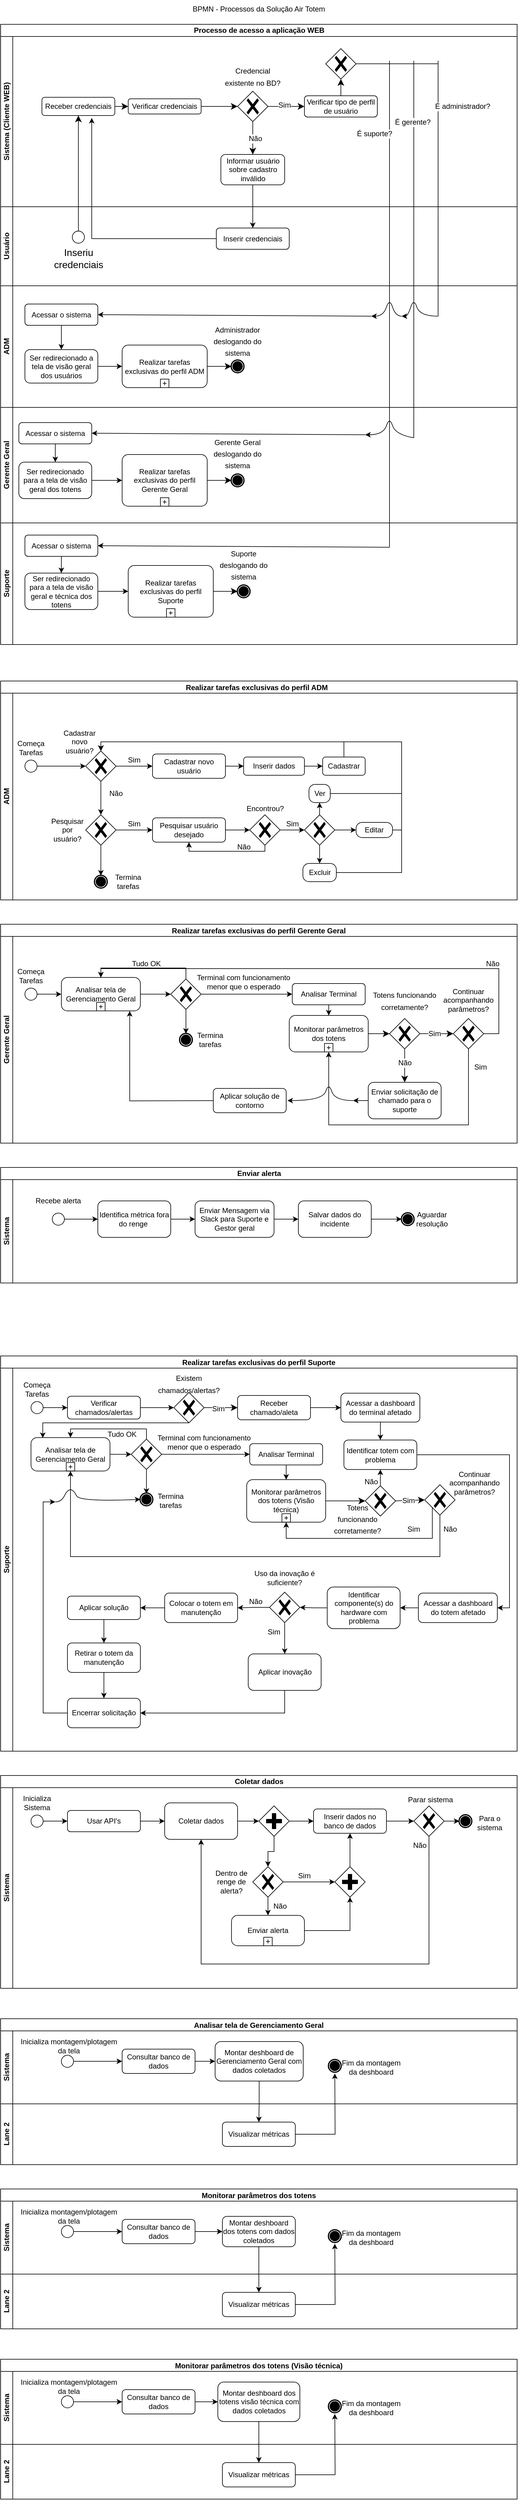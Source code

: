 <mxfile version="24.4.8" type="device">
  <diagram id="vw_NyIifE0Esz1F8IHSk" name="Page-2">
    <mxGraphModel dx="1050" dy="621" grid="1" gridSize="10" guides="1" tooltips="1" connect="1" arrows="1" fold="1" page="1" pageScale="1" pageWidth="850" pageHeight="1100" math="0" shadow="0">
      <root>
        <mxCell id="0" />
        <mxCell id="1" parent="0" />
        <mxCell id="nee1Xo--UPAUlLR-UERV-5" value="Processo de acesso a aplicação WEB" style="swimlane;childLayout=stackLayout;resizeParent=1;resizeParentMax=0;horizontal=1;startSize=20;horizontalStack=0;html=1;" parent="1" vertex="1">
          <mxGeometry y="40" width="850" height="1020" as="geometry" />
        </mxCell>
        <mxCell id="nee1Xo--UPAUlLR-UERV-6" value="Sistema (Cliente WEB)" style="swimlane;startSize=20;horizontal=0;html=1;" parent="nee1Xo--UPAUlLR-UERV-5" vertex="1">
          <mxGeometry y="20" width="850" height="280" as="geometry" />
        </mxCell>
        <mxCell id="NBMfdnj6GNrEpN4gqRqR-9" style="edgeStyle=none;curved=1;rounded=0;orthogonalLoop=1;jettySize=auto;html=1;exitX=1;exitY=0.5;exitDx=0;exitDy=0;fontSize=12;startSize=8;endSize=8;" parent="nee1Xo--UPAUlLR-UERV-6" source="NBMfdnj6GNrEpN4gqRqR-5" target="NBMfdnj6GNrEpN4gqRqR-8" edge="1">
          <mxGeometry relative="1" as="geometry" />
        </mxCell>
        <mxCell id="NBMfdnj6GNrEpN4gqRqR-5" value="Receber credenciais" style="rounded=1;whiteSpace=wrap;html=1;" parent="nee1Xo--UPAUlLR-UERV-6" vertex="1">
          <mxGeometry x="68" y="100" width="120" height="30" as="geometry" />
        </mxCell>
        <mxCell id="NBMfdnj6GNrEpN4gqRqR-11" style="edgeStyle=none;curved=1;rounded=0;orthogonalLoop=1;jettySize=auto;html=1;exitX=1;exitY=0.5;exitDx=0;exitDy=0;fontSize=12;startSize=8;endSize=8;" parent="nee1Xo--UPAUlLR-UERV-6" source="NBMfdnj6GNrEpN4gqRqR-8" target="NBMfdnj6GNrEpN4gqRqR-10" edge="1">
          <mxGeometry relative="1" as="geometry" />
        </mxCell>
        <mxCell id="NBMfdnj6GNrEpN4gqRqR-8" value="Verificar credenciais" style="rounded=1;whiteSpace=wrap;html=1;" parent="nee1Xo--UPAUlLR-UERV-6" vertex="1">
          <mxGeometry x="210" y="102.5" width="120" height="25" as="geometry" />
        </mxCell>
        <mxCell id="GZ4HsL0uRKr9NicLLg5E-5" style="edgeStyle=none;curved=1;rounded=0;orthogonalLoop=1;jettySize=auto;html=1;exitX=0.5;exitY=1;exitDx=0;exitDy=0;exitPerimeter=0;entryX=0.5;entryY=0;entryDx=0;entryDy=0;fontSize=12;startSize=8;endSize=8;" parent="nee1Xo--UPAUlLR-UERV-6" source="NBMfdnj6GNrEpN4gqRqR-10" target="NBMfdnj6GNrEpN4gqRqR-13" edge="1">
          <mxGeometry relative="1" as="geometry">
            <mxPoint x="415" y="4" as="targetPoint" />
          </mxGeometry>
        </mxCell>
        <mxCell id="GZ4HsL0uRKr9NicLLg5E-6" value="Não" style="edgeLabel;html=1;align=center;verticalAlign=middle;resizable=0;points=[];fontSize=12;" parent="GZ4HsL0uRKr9NicLLg5E-5" vertex="1" connectable="0">
          <mxGeometry x="0.078" y="4" relative="1" as="geometry">
            <mxPoint y="-1" as="offset" />
          </mxGeometry>
        </mxCell>
        <mxCell id="GZ4HsL0uRKr9NicLLg5E-8" style="edgeStyle=none;curved=1;rounded=0;orthogonalLoop=1;jettySize=auto;html=1;exitX=1;exitY=0.5;exitDx=0;exitDy=0;exitPerimeter=0;entryX=0;entryY=0.5;entryDx=0;entryDy=0;fontSize=12;startSize=8;endSize=8;" parent="nee1Xo--UPAUlLR-UERV-6" source="NBMfdnj6GNrEpN4gqRqR-10" target="GZ4HsL0uRKr9NicLLg5E-7" edge="1">
          <mxGeometry relative="1" as="geometry" />
        </mxCell>
        <mxCell id="GZ4HsL0uRKr9NicLLg5E-9" value="Sim" style="edgeLabel;html=1;align=center;verticalAlign=middle;resizable=0;points=[];fontSize=12;" parent="GZ4HsL0uRKr9NicLLg5E-8" vertex="1" connectable="0">
          <mxGeometry x="-0.119" y="2" relative="1" as="geometry">
            <mxPoint as="offset" />
          </mxGeometry>
        </mxCell>
        <mxCell id="NBMfdnj6GNrEpN4gqRqR-10" value="" style="points=[[0.25,0.25,0],[0.5,0,0],[0.75,0.25,0],[1,0.5,0],[0.75,0.75,0],[0.5,1,0],[0.25,0.75,0],[0,0.5,0]];shape=mxgraph.bpmn.gateway2;html=1;verticalLabelPosition=bottom;labelBackgroundColor=#ffffff;verticalAlign=top;align=center;perimeter=rhombusPerimeter;outlineConnect=0;outline=none;symbol=none;gwType=exclusive;" parent="nee1Xo--UPAUlLR-UERV-6" vertex="1">
          <mxGeometry x="390" y="90" width="50" height="50" as="geometry" />
        </mxCell>
        <mxCell id="NBMfdnj6GNrEpN4gqRqR-12" value="&lt;font style=&quot;font-size: 12px;&quot;&gt;Credencial existente no BD?&lt;/font&gt;" style="text;html=1;align=center;verticalAlign=middle;whiteSpace=wrap;rounded=0;fontSize=16;" parent="nee1Xo--UPAUlLR-UERV-6" vertex="1">
          <mxGeometry x="365" y="50" width="100" height="30" as="geometry" />
        </mxCell>
        <mxCell id="NBMfdnj6GNrEpN4gqRqR-13" value="Informar usuário sobre cadastro inválido" style="rounded=1;whiteSpace=wrap;html=1;" parent="nee1Xo--UPAUlLR-UERV-6" vertex="1">
          <mxGeometry x="362.5" y="194" width="105" height="50" as="geometry" />
        </mxCell>
        <mxCell id="GZ4HsL0uRKr9NicLLg5E-7" value="Verificar tipo de perfil de usuário" style="rounded=1;whiteSpace=wrap;html=1;" parent="nee1Xo--UPAUlLR-UERV-6" vertex="1">
          <mxGeometry x="500" y="97.5" width="120" height="35" as="geometry" />
        </mxCell>
        <mxCell id="GZ4HsL0uRKr9NicLLg5E-11" value="" style="points=[[0.25,0.25,0],[0.5,0,0],[0.75,0.25,0],[1,0.5,0],[0.75,0.75,0],[0.5,1,0],[0.25,0.75,0],[0,0.5,0]];shape=mxgraph.bpmn.gateway2;html=1;verticalLabelPosition=bottom;labelBackgroundColor=#ffffff;verticalAlign=top;align=center;perimeter=rhombusPerimeter;outlineConnect=0;outline=none;symbol=none;gwType=exclusive;" parent="nee1Xo--UPAUlLR-UERV-6" vertex="1">
          <mxGeometry x="535" y="20" width="50" height="50" as="geometry" />
        </mxCell>
        <mxCell id="GZ4HsL0uRKr9NicLLg5E-12" style="edgeStyle=none;curved=1;rounded=0;orthogonalLoop=1;jettySize=auto;html=1;exitX=0.5;exitY=0;exitDx=0;exitDy=0;entryX=0.5;entryY=1;entryDx=0;entryDy=0;entryPerimeter=0;fontSize=12;startSize=8;endSize=8;" parent="nee1Xo--UPAUlLR-UERV-6" source="GZ4HsL0uRKr9NicLLg5E-7" target="GZ4HsL0uRKr9NicLLg5E-11" edge="1">
          <mxGeometry relative="1" as="geometry" />
        </mxCell>
        <mxCell id="GZ4HsL0uRKr9NicLLg5E-19" value="" style="endArrow=none;html=1;rounded=0;fontSize=12;startSize=8;endSize=8;curved=1;" parent="nee1Xo--UPAUlLR-UERV-6" edge="1">
          <mxGeometry width="50" height="50" relative="1" as="geometry">
            <mxPoint x="720" y="460" as="sourcePoint" />
            <mxPoint x="720" y="40" as="targetPoint" />
          </mxGeometry>
        </mxCell>
        <mxCell id="GZ4HsL0uRKr9NicLLg5E-30" value="É administrador?" style="edgeLabel;html=1;align=center;verticalAlign=middle;resizable=0;points=[];fontSize=12;" parent="GZ4HsL0uRKr9NicLLg5E-19" vertex="1" connectable="0">
          <mxGeometry x="0.878" relative="1" as="geometry">
            <mxPoint x="40" y="49" as="offset" />
          </mxGeometry>
        </mxCell>
        <mxCell id="GZ4HsL0uRKr9NicLLg5E-22" value="" style="endArrow=none;html=1;rounded=0;fontSize=12;startSize=8;endSize=8;curved=1;" parent="nee1Xo--UPAUlLR-UERV-6" edge="1">
          <mxGeometry width="50" height="50" relative="1" as="geometry">
            <mxPoint x="680" y="660" as="sourcePoint" />
            <mxPoint x="680" y="40" as="targetPoint" />
          </mxGeometry>
        </mxCell>
        <mxCell id="GZ4HsL0uRKr9NicLLg5E-28" value="É gerente?" style="edgeLabel;html=1;align=center;verticalAlign=middle;resizable=0;points=[];fontSize=12;" parent="GZ4HsL0uRKr9NicLLg5E-22" vertex="1" connectable="0">
          <mxGeometry x="0.966" y="2" relative="1" as="geometry">
            <mxPoint y="90" as="offset" />
          </mxGeometry>
        </mxCell>
        <mxCell id="GZ4HsL0uRKr9NicLLg5E-25" value="" style="endArrow=none;html=1;rounded=0;fontSize=12;startSize=8;endSize=8;curved=1;" parent="nee1Xo--UPAUlLR-UERV-6" edge="1">
          <mxGeometry width="50" height="50" relative="1" as="geometry">
            <mxPoint x="640" y="840" as="sourcePoint" />
            <mxPoint x="640" y="40" as="targetPoint" />
          </mxGeometry>
        </mxCell>
        <mxCell id="GZ4HsL0uRKr9NicLLg5E-29" value="É suporte?" style="edgeLabel;html=1;align=center;verticalAlign=middle;resizable=0;points=[];fontSize=12;" parent="GZ4HsL0uRKr9NicLLg5E-25" vertex="1" connectable="0">
          <mxGeometry x="0.953" y="3" relative="1" as="geometry">
            <mxPoint x="-22" y="101" as="offset" />
          </mxGeometry>
        </mxCell>
        <mxCell id="w1_BQO27pAFxwG4wzQpr-6" value="" style="endArrow=none;html=1;rounded=0;exitX=1;exitY=0.5;exitDx=0;exitDy=0;exitPerimeter=0;" parent="nee1Xo--UPAUlLR-UERV-6" edge="1">
          <mxGeometry width="50" height="50" relative="1" as="geometry">
            <mxPoint x="585" y="44.87" as="sourcePoint" />
            <mxPoint x="720" y="44.87" as="targetPoint" />
          </mxGeometry>
        </mxCell>
        <mxCell id="nee1Xo--UPAUlLR-UERV-7" value="Usuário" style="swimlane;startSize=20;horizontal=0;html=1;" parent="nee1Xo--UPAUlLR-UERV-5" vertex="1">
          <mxGeometry y="300" width="850" height="130" as="geometry" />
        </mxCell>
        <mxCell id="NBMfdnj6GNrEpN4gqRqR-3" value="" style="ellipse;whiteSpace=wrap;html=1;aspect=fixed;" parent="nee1Xo--UPAUlLR-UERV-7" vertex="1">
          <mxGeometry x="118" y="40" width="20" height="20" as="geometry" />
        </mxCell>
        <mxCell id="NBMfdnj6GNrEpN4gqRqR-4" value="Inseriu credenciais" style="text;html=1;align=center;verticalAlign=middle;whiteSpace=wrap;rounded=0;fontSize=16;" parent="nee1Xo--UPAUlLR-UERV-7" vertex="1">
          <mxGeometry x="89.5" y="70" width="77" height="30" as="geometry" />
        </mxCell>
        <mxCell id="w1_BQO27pAFxwG4wzQpr-2" value="Inserir credenciais" style="whiteSpace=wrap;html=1;rounded=1;" parent="nee1Xo--UPAUlLR-UERV-7" vertex="1">
          <mxGeometry x="355" y="35" width="120" height="35" as="geometry" />
        </mxCell>
        <mxCell id="nee1Xo--UPAUlLR-UERV-8" value="ADM" style="swimlane;startSize=20;horizontal=0;html=1;" parent="nee1Xo--UPAUlLR-UERV-5" vertex="1">
          <mxGeometry y="430" width="850" height="200" as="geometry" />
        </mxCell>
        <mxCell id="w1_BQO27pAFxwG4wzQpr-22" style="edgeStyle=orthogonalEdgeStyle;rounded=0;orthogonalLoop=1;jettySize=auto;html=1;entryX=0.5;entryY=0;entryDx=0;entryDy=0;" parent="nee1Xo--UPAUlLR-UERV-8" source="GZ4HsL0uRKr9NicLLg5E-13" target="GZ4HsL0uRKr9NicLLg5E-31" edge="1">
          <mxGeometry relative="1" as="geometry" />
        </mxCell>
        <mxCell id="GZ4HsL0uRKr9NicLLg5E-13" value="Acessar o sistema" style="rounded=1;whiteSpace=wrap;html=1;" parent="nee1Xo--UPAUlLR-UERV-8" vertex="1">
          <mxGeometry x="40" y="30" width="120" height="35" as="geometry" />
        </mxCell>
        <mxCell id="GZ4HsL0uRKr9NicLLg5E-31" value="Ser redirecionado a tela de visão geral dos usuários" style="rounded=1;whiteSpace=wrap;html=1;" parent="nee1Xo--UPAUlLR-UERV-8" vertex="1">
          <mxGeometry x="40" y="105" width="120" height="55" as="geometry" />
        </mxCell>
        <mxCell id="GZ4HsL0uRKr9NicLLg5E-36" style="edgeStyle=none;curved=1;rounded=0;orthogonalLoop=1;jettySize=auto;html=1;exitX=1;exitY=0.5;exitDx=0;exitDy=0;exitPerimeter=0;fontSize=12;startSize=8;endSize=8;" parent="nee1Xo--UPAUlLR-UERV-8" source="GZ4HsL0uRKr9NicLLg5E-33" target="GZ4HsL0uRKr9NicLLg5E-35" edge="1">
          <mxGeometry relative="1" as="geometry" />
        </mxCell>
        <mxCell id="GZ4HsL0uRKr9NicLLg5E-33" value="Realizar tarefas exclusivas do perfil ADM" style="points=[[0.25,0,0],[0.5,0,0],[0.75,0,0],[1,0.25,0],[1,0.5,0],[1,0.75,0],[0.75,1,0],[0.5,1,0],[0.25,1,0],[0,0.75,0],[0,0.5,0],[0,0.25,0]];shape=mxgraph.bpmn.task;whiteSpace=wrap;rectStyle=rounded;size=10;html=1;container=1;expand=0;collapsible=0;taskMarker=abstract;isLoopSub=1;" parent="nee1Xo--UPAUlLR-UERV-8" vertex="1">
          <mxGeometry x="200" y="97.5" width="140" height="70" as="geometry" />
        </mxCell>
        <mxCell id="GZ4HsL0uRKr9NicLLg5E-35" value="" style="points=[[0.145,0.145,0],[0.5,0,0],[0.855,0.145,0],[1,0.5,0],[0.855,0.855,0],[0.5,1,0],[0.145,0.855,0],[0,0.5,0]];shape=mxgraph.bpmn.event;html=1;verticalLabelPosition=bottom;labelBackgroundColor=#ffffff;verticalAlign=top;align=center;perimeter=ellipsePerimeter;outlineConnect=0;aspect=fixed;outline=end;symbol=terminate;" parent="nee1Xo--UPAUlLR-UERV-8" vertex="1">
          <mxGeometry x="380" y="122.5" width="20" height="20" as="geometry" />
        </mxCell>
        <mxCell id="GZ4HsL0uRKr9NicLLg5E-37" value="&lt;font style=&quot;font-size: 12px;&quot;&gt;Administrador deslogando do sistema&lt;/font&gt;" style="text;html=1;align=center;verticalAlign=middle;whiteSpace=wrap;rounded=0;fontSize=16;" parent="nee1Xo--UPAUlLR-UERV-8" vertex="1">
          <mxGeometry x="345" y="75" width="90" height="30" as="geometry" />
        </mxCell>
        <mxCell id="w1_BQO27pAFxwG4wzQpr-8" value="" style="curved=1;endArrow=classic;html=1;rounded=0;" parent="nee1Xo--UPAUlLR-UERV-8" edge="1">
          <mxGeometry width="50" height="50" relative="1" as="geometry">
            <mxPoint x="720" y="50" as="sourcePoint" />
            <mxPoint x="660" y="50" as="targetPoint" />
            <Array as="points">
              <mxPoint x="690" y="50" />
              <mxPoint x="680" y="20" />
              <mxPoint x="670" y="50" />
            </Array>
          </mxGeometry>
        </mxCell>
        <mxCell id="w1_BQO27pAFxwG4wzQpr-9" value="" style="curved=1;endArrow=classic;html=1;rounded=0;" parent="nee1Xo--UPAUlLR-UERV-8" edge="1">
          <mxGeometry width="50" height="50" relative="1" as="geometry">
            <mxPoint x="660" y="50" as="sourcePoint" />
            <mxPoint x="610" y="50" as="targetPoint" />
            <Array as="points">
              <mxPoint x="650" y="50" />
              <mxPoint x="640" y="20" />
              <mxPoint x="630" y="50" />
            </Array>
          </mxGeometry>
        </mxCell>
        <mxCell id="w1_BQO27pAFxwG4wzQpr-23" style="edgeStyle=orthogonalEdgeStyle;rounded=0;orthogonalLoop=1;jettySize=auto;html=1;entryX=0;entryY=0.5;entryDx=0;entryDy=0;entryPerimeter=0;" parent="nee1Xo--UPAUlLR-UERV-8" source="GZ4HsL0uRKr9NicLLg5E-31" target="GZ4HsL0uRKr9NicLLg5E-33" edge="1">
          <mxGeometry relative="1" as="geometry" />
        </mxCell>
        <mxCell id="nee1Xo--UPAUlLR-UERV-12" value="Gerente Geral" style="swimlane;startSize=20;horizontal=0;html=1;" parent="nee1Xo--UPAUlLR-UERV-5" vertex="1">
          <mxGeometry y="630" width="850" height="190" as="geometry" />
        </mxCell>
        <mxCell id="GZ4HsL0uRKr9NicLLg5E-39" value="Ser redirecionado para a tela de visão geral dos totens" style="rounded=1;whiteSpace=wrap;html=1;" parent="nee1Xo--UPAUlLR-UERV-12" vertex="1">
          <mxGeometry x="30" y="90" width="120" height="60" as="geometry" />
        </mxCell>
        <mxCell id="w1_BQO27pAFxwG4wzQpr-13" value="" style="curved=1;endArrow=classic;html=1;rounded=0;" parent="nee1Xo--UPAUlLR-UERV-12" edge="1">
          <mxGeometry width="50" height="50" relative="1" as="geometry">
            <mxPoint x="680" y="50" as="sourcePoint" />
            <mxPoint x="600" y="45" as="targetPoint" />
            <Array as="points">
              <mxPoint x="650" y="45" />
              <mxPoint x="640" y="15" />
              <mxPoint x="630" y="45" />
            </Array>
          </mxGeometry>
        </mxCell>
        <mxCell id="w1_BQO27pAFxwG4wzQpr-27" style="edgeStyle=orthogonalEdgeStyle;rounded=0;orthogonalLoop=1;jettySize=auto;html=1;entryX=0.5;entryY=0;entryDx=0;entryDy=0;" parent="nee1Xo--UPAUlLR-UERV-12" source="w1_BQO27pAFxwG4wzQpr-17" target="GZ4HsL0uRKr9NicLLg5E-39" edge="1">
          <mxGeometry relative="1" as="geometry" />
        </mxCell>
        <mxCell id="w1_BQO27pAFxwG4wzQpr-17" value="Acessar o sistema" style="rounded=1;whiteSpace=wrap;html=1;" parent="nee1Xo--UPAUlLR-UERV-12" vertex="1">
          <mxGeometry x="30" y="25" width="120" height="35" as="geometry" />
        </mxCell>
        <mxCell id="w1_BQO27pAFxwG4wzQpr-18" value="" style="endArrow=classic;html=1;rounded=0;entryX=1;entryY=0.5;entryDx=0;entryDy=0;" parent="nee1Xo--UPAUlLR-UERV-12" target="w1_BQO27pAFxwG4wzQpr-17" edge="1">
          <mxGeometry width="50" height="50" relative="1" as="geometry">
            <mxPoint x="600" y="45" as="sourcePoint" />
            <mxPoint x="170" y="35" as="targetPoint" />
          </mxGeometry>
        </mxCell>
        <mxCell id="w1_BQO27pAFxwG4wzQpr-28" style="edgeStyle=none;curved=1;rounded=0;orthogonalLoop=1;jettySize=auto;html=1;exitX=1;exitY=0.5;exitDx=0;exitDy=0;exitPerimeter=0;fontSize=12;startSize=8;endSize=8;" parent="nee1Xo--UPAUlLR-UERV-12" source="w1_BQO27pAFxwG4wzQpr-29" target="w1_BQO27pAFxwG4wzQpr-30" edge="1">
          <mxGeometry relative="1" as="geometry" />
        </mxCell>
        <mxCell id="w1_BQO27pAFxwG4wzQpr-29" value="Realizar tarefas exclusivas do perfil Gerente Geral" style="points=[[0.25,0,0],[0.5,0,0],[0.75,0,0],[1,0.25,0],[1,0.5,0],[1,0.75,0],[0.75,1,0],[0.5,1,0],[0.25,1,0],[0,0.75,0],[0,0.5,0],[0,0.25,0]];shape=mxgraph.bpmn.task;whiteSpace=wrap;rectStyle=rounded;size=10;html=1;container=1;expand=0;collapsible=0;taskMarker=abstract;isLoopSub=1;" parent="nee1Xo--UPAUlLR-UERV-12" vertex="1">
          <mxGeometry x="200" y="77.5" width="140" height="85" as="geometry" />
        </mxCell>
        <mxCell id="w1_BQO27pAFxwG4wzQpr-30" value="" style="points=[[0.145,0.145,0],[0.5,0,0],[0.855,0.145,0],[1,0.5,0],[0.855,0.855,0],[0.5,1,0],[0.145,0.855,0],[0,0.5,0]];shape=mxgraph.bpmn.event;html=1;verticalLabelPosition=bottom;labelBackgroundColor=#ffffff;verticalAlign=top;align=center;perimeter=ellipsePerimeter;outlineConnect=0;aspect=fixed;outline=end;symbol=terminate;" parent="nee1Xo--UPAUlLR-UERV-12" vertex="1">
          <mxGeometry x="380" y="110" width="20" height="20" as="geometry" />
        </mxCell>
        <mxCell id="w1_BQO27pAFxwG4wzQpr-32" style="edgeStyle=orthogonalEdgeStyle;rounded=0;orthogonalLoop=1;jettySize=auto;html=1;entryX=0;entryY=0.5;entryDx=0;entryDy=0;entryPerimeter=0;" parent="nee1Xo--UPAUlLR-UERV-12" source="GZ4HsL0uRKr9NicLLg5E-39" target="w1_BQO27pAFxwG4wzQpr-29" edge="1">
          <mxGeometry relative="1" as="geometry" />
        </mxCell>
        <mxCell id="w1_BQO27pAFxwG4wzQpr-39" value="&lt;font style=&quot;font-size: 12px;&quot;&gt;Gerente Geral deslogando do sistema&lt;/font&gt;" style="text;html=1;align=center;verticalAlign=middle;whiteSpace=wrap;rounded=0;fontSize=16;" parent="nee1Xo--UPAUlLR-UERV-12" vertex="1">
          <mxGeometry x="345" y="60" width="90" height="30" as="geometry" />
        </mxCell>
        <mxCell id="NBMfdnj6GNrEpN4gqRqR-6" style="edgeStyle=none;curved=1;rounded=0;orthogonalLoop=1;jettySize=auto;html=1;exitX=0.5;exitY=0;exitDx=0;exitDy=0;fontSize=12;startSize=8;endSize=8;" parent="nee1Xo--UPAUlLR-UERV-5" source="NBMfdnj6GNrEpN4gqRqR-3" target="NBMfdnj6GNrEpN4gqRqR-5" edge="1">
          <mxGeometry relative="1" as="geometry" />
        </mxCell>
        <mxCell id="NBMfdnj6GNrEpN4gqRqR-2" value="Suporte" style="swimlane;startSize=20;horizontal=0;html=1;" parent="nee1Xo--UPAUlLR-UERV-5" vertex="1">
          <mxGeometry y="820" width="850" height="200" as="geometry" />
        </mxCell>
        <mxCell id="w1_BQO27pAFxwG4wzQpr-38" style="edgeStyle=orthogonalEdgeStyle;rounded=0;orthogonalLoop=1;jettySize=auto;html=1;entryX=0.5;entryY=0;entryDx=0;entryDy=0;" parent="NBMfdnj6GNrEpN4gqRqR-2" source="w1_BQO27pAFxwG4wzQpr-20" target="w1_BQO27pAFxwG4wzQpr-33" edge="1">
          <mxGeometry relative="1" as="geometry" />
        </mxCell>
        <mxCell id="w1_BQO27pAFxwG4wzQpr-20" value="Acessar o sistema" style="rounded=1;whiteSpace=wrap;html=1;" parent="NBMfdnj6GNrEpN4gqRqR-2" vertex="1">
          <mxGeometry x="40" y="20" width="120" height="35" as="geometry" />
        </mxCell>
        <mxCell id="w1_BQO27pAFxwG4wzQpr-21" value="" style="endArrow=classic;html=1;rounded=0;entryX=1;entryY=0.5;entryDx=0;entryDy=0;" parent="NBMfdnj6GNrEpN4gqRqR-2" target="w1_BQO27pAFxwG4wzQpr-20" edge="1">
          <mxGeometry width="50" height="50" relative="1" as="geometry">
            <mxPoint x="640" y="40" as="sourcePoint" />
            <mxPoint x="160" y="35" as="targetPoint" />
          </mxGeometry>
        </mxCell>
        <mxCell id="w1_BQO27pAFxwG4wzQpr-33" value="Ser redirecionado para a tela de visão geral e técnica dos totens" style="rounded=1;whiteSpace=wrap;html=1;" parent="NBMfdnj6GNrEpN4gqRqR-2" vertex="1">
          <mxGeometry x="40" y="82.5" width="120" height="60" as="geometry" />
        </mxCell>
        <mxCell id="w1_BQO27pAFxwG4wzQpr-34" style="edgeStyle=none;curved=1;rounded=0;orthogonalLoop=1;jettySize=auto;html=1;exitX=1;exitY=0.5;exitDx=0;exitDy=0;exitPerimeter=0;fontSize=12;startSize=8;endSize=8;" parent="NBMfdnj6GNrEpN4gqRqR-2" source="w1_BQO27pAFxwG4wzQpr-35" target="w1_BQO27pAFxwG4wzQpr-36" edge="1">
          <mxGeometry relative="1" as="geometry" />
        </mxCell>
        <mxCell id="w1_BQO27pAFxwG4wzQpr-35" value="Realizar tarefas exclusivas do perfil Suporte" style="points=[[0.25,0,0],[0.5,0,0],[0.75,0,0],[1,0.25,0],[1,0.5,0],[1,0.75,0],[0.75,1,0],[0.5,1,0],[0.25,1,0],[0,0.75,0],[0,0.5,0],[0,0.25,0]];shape=mxgraph.bpmn.task;whiteSpace=wrap;rectStyle=rounded;size=10;html=1;container=1;expand=0;collapsible=0;taskMarker=abstract;isLoopSub=1;" parent="NBMfdnj6GNrEpN4gqRqR-2" vertex="1">
          <mxGeometry x="210" y="70" width="140" height="85" as="geometry" />
        </mxCell>
        <mxCell id="w1_BQO27pAFxwG4wzQpr-36" value="" style="points=[[0.145,0.145,0],[0.5,0,0],[0.855,0.145,0],[1,0.5,0],[0.855,0.855,0],[0.5,1,0],[0.145,0.855,0],[0,0.5,0]];shape=mxgraph.bpmn.event;html=1;verticalLabelPosition=bottom;labelBackgroundColor=#ffffff;verticalAlign=top;align=center;perimeter=ellipsePerimeter;outlineConnect=0;aspect=fixed;outline=end;symbol=terminate;" parent="NBMfdnj6GNrEpN4gqRqR-2" vertex="1">
          <mxGeometry x="390" y="102.5" width="20" height="20" as="geometry" />
        </mxCell>
        <mxCell id="w1_BQO27pAFxwG4wzQpr-37" style="edgeStyle=orthogonalEdgeStyle;rounded=0;orthogonalLoop=1;jettySize=auto;html=1;entryX=0;entryY=0.5;entryDx=0;entryDy=0;entryPerimeter=0;" parent="NBMfdnj6GNrEpN4gqRqR-2" source="w1_BQO27pAFxwG4wzQpr-33" target="w1_BQO27pAFxwG4wzQpr-35" edge="1">
          <mxGeometry relative="1" as="geometry" />
        </mxCell>
        <mxCell id="w1_BQO27pAFxwG4wzQpr-31" value="&lt;font style=&quot;font-size: 12px;&quot;&gt;Suporte deslogando do sistema&lt;/font&gt;" style="text;html=1;align=center;verticalAlign=middle;whiteSpace=wrap;rounded=0;fontSize=16;" parent="NBMfdnj6GNrEpN4gqRqR-2" vertex="1">
          <mxGeometry x="355" y="52.5" width="90" height="30" as="geometry" />
        </mxCell>
        <mxCell id="w1_BQO27pAFxwG4wzQpr-3" value="" style="edgeStyle=orthogonalEdgeStyle;rounded=0;orthogonalLoop=1;jettySize=auto;html=1;" parent="nee1Xo--UPAUlLR-UERV-5" source="NBMfdnj6GNrEpN4gqRqR-13" target="w1_BQO27pAFxwG4wzQpr-2" edge="1">
          <mxGeometry relative="1" as="geometry" />
        </mxCell>
        <mxCell id="w1_BQO27pAFxwG4wzQpr-4" style="edgeStyle=orthogonalEdgeStyle;rounded=0;orthogonalLoop=1;jettySize=auto;html=1;entryX=0.683;entryY=1.133;entryDx=0;entryDy=0;entryPerimeter=0;" parent="nee1Xo--UPAUlLR-UERV-5" source="w1_BQO27pAFxwG4wzQpr-2" target="NBMfdnj6GNrEpN4gqRqR-5" edge="1">
          <mxGeometry relative="1" as="geometry" />
        </mxCell>
        <mxCell id="w1_BQO27pAFxwG4wzQpr-25" value="" style="endArrow=classic;html=1;rounded=0;entryX=1;entryY=0.5;entryDx=0;entryDy=0;" parent="1" target="GZ4HsL0uRKr9NicLLg5E-13" edge="1">
          <mxGeometry width="50" height="50" relative="1" as="geometry">
            <mxPoint x="610" y="520" as="sourcePoint" />
            <mxPoint x="160" y="693" as="targetPoint" />
          </mxGeometry>
        </mxCell>
        <mxCell id="w1_BQO27pAFxwG4wzQpr-40" value="BPMN - Processos da Solução Air Totem" style="text;html=1;align=center;verticalAlign=middle;whiteSpace=wrap;rounded=0;" parent="1" vertex="1">
          <mxGeometry width="850" height="30" as="geometry" />
        </mxCell>
        <mxCell id="w1_BQO27pAFxwG4wzQpr-42" value="Realizar tarefas exclusivas do perfil ADM  " style="swimlane;childLayout=stackLayout;resizeParent=1;resizeParentMax=0;horizontal=1;startSize=20;horizontalStack=0;align=center;" parent="1" vertex="1">
          <mxGeometry y="1120" width="850" height="360" as="geometry" />
        </mxCell>
        <mxCell id="w1_BQO27pAFxwG4wzQpr-43" value="ADM" style="swimlane;startSize=20;horizontal=0;html=1;" parent="w1_BQO27pAFxwG4wzQpr-42" vertex="1">
          <mxGeometry y="20" width="850" height="340" as="geometry" />
        </mxCell>
        <mxCell id="w1_BQO27pAFxwG4wzQpr-51" style="edgeStyle=orthogonalEdgeStyle;rounded=0;orthogonalLoop=1;jettySize=auto;html=1;entryX=0;entryY=0.5;entryDx=0;entryDy=0;entryPerimeter=0;" parent="w1_BQO27pAFxwG4wzQpr-43" source="w1_BQO27pAFxwG4wzQpr-50" target="w1_BQO27pAFxwG4wzQpr-52" edge="1">
          <mxGeometry relative="1" as="geometry">
            <mxPoint x="140" y="120" as="targetPoint" />
          </mxGeometry>
        </mxCell>
        <mxCell id="w1_BQO27pAFxwG4wzQpr-50" value="" style="ellipse;whiteSpace=wrap;html=1;aspect=fixed;" parent="w1_BQO27pAFxwG4wzQpr-43" vertex="1">
          <mxGeometry x="40" y="110" width="20" height="20" as="geometry" />
        </mxCell>
        <mxCell id="w1_BQO27pAFxwG4wzQpr-52" value="" style="points=[[0.25,0.25,0],[0.5,0,0],[0.75,0.25,0],[1,0.5,0],[0.75,0.75,0],[0.5,1,0],[0.25,0.75,0],[0,0.5,0]];shape=mxgraph.bpmn.gateway2;html=1;verticalLabelPosition=bottom;labelBackgroundColor=#ffffff;verticalAlign=top;align=center;perimeter=rhombusPerimeter;outlineConnect=0;outline=none;symbol=none;gwType=exclusive;" parent="w1_BQO27pAFxwG4wzQpr-43" vertex="1">
          <mxGeometry x="140" y="95" width="50" height="50" as="geometry" />
        </mxCell>
        <mxCell id="w1_BQO27pAFxwG4wzQpr-53" style="edgeStyle=orthogonalEdgeStyle;rounded=0;orthogonalLoop=1;jettySize=auto;html=1;entryX=0;entryY=0.5;entryDx=0;entryDy=0;" parent="w1_BQO27pAFxwG4wzQpr-43" source="w1_BQO27pAFxwG4wzQpr-52" target="w1_BQO27pAFxwG4wzQpr-61" edge="1">
          <mxGeometry relative="1" as="geometry">
            <mxPoint x="260" y="120" as="targetPoint" />
          </mxGeometry>
        </mxCell>
        <mxCell id="w1_BQO27pAFxwG4wzQpr-59" style="edgeStyle=orthogonalEdgeStyle;rounded=0;orthogonalLoop=1;jettySize=auto;html=1;entryX=0.5;entryY=0;entryDx=0;entryDy=0;entryPerimeter=0;" parent="w1_BQO27pAFxwG4wzQpr-43" source="w1_BQO27pAFxwG4wzQpr-56" target="w1_BQO27pAFxwG4wzQpr-98" edge="1">
          <mxGeometry relative="1" as="geometry">
            <mxPoint x="165" y="295" as="targetPoint" />
          </mxGeometry>
        </mxCell>
        <mxCell id="w1_BQO27pAFxwG4wzQpr-56" value="" style="points=[[0.25,0.25,0],[0.5,0,0],[0.75,0.25,0],[1,0.5,0],[0.75,0.75,0],[0.5,1,0],[0.25,0.75,0],[0,0.5,0]];shape=mxgraph.bpmn.gateway2;html=1;verticalLabelPosition=bottom;labelBackgroundColor=#ffffff;verticalAlign=top;align=center;perimeter=rhombusPerimeter;outlineConnect=0;outline=none;symbol=none;gwType=exclusive;" parent="w1_BQO27pAFxwG4wzQpr-43" vertex="1">
          <mxGeometry x="140" y="200" width="50" height="50" as="geometry" />
        </mxCell>
        <mxCell id="w1_BQO27pAFxwG4wzQpr-55" style="edgeStyle=orthogonalEdgeStyle;rounded=0;orthogonalLoop=1;jettySize=auto;html=1;" parent="w1_BQO27pAFxwG4wzQpr-43" source="w1_BQO27pAFxwG4wzQpr-52" target="w1_BQO27pAFxwG4wzQpr-56" edge="1">
          <mxGeometry relative="1" as="geometry">
            <mxPoint x="165" y="200" as="targetPoint" />
          </mxGeometry>
        </mxCell>
        <mxCell id="w1_BQO27pAFxwG4wzQpr-61" value="Cadastrar novo usuário" style="rounded=1;whiteSpace=wrap;html=1;" parent="w1_BQO27pAFxwG4wzQpr-43" vertex="1">
          <mxGeometry x="250" y="100" width="120" height="40" as="geometry" />
        </mxCell>
        <mxCell id="w1_BQO27pAFxwG4wzQpr-62" value="Cadastrar novo usuário?" style="text;html=1;align=center;verticalAlign=middle;whiteSpace=wrap;rounded=0;" parent="w1_BQO27pAFxwG4wzQpr-43" vertex="1">
          <mxGeometry x="100" y="65" width="60" height="30" as="geometry" />
        </mxCell>
        <mxCell id="w1_BQO27pAFxwG4wzQpr-63" value="Sim" style="text;html=1;align=center;verticalAlign=middle;whiteSpace=wrap;rounded=0;" parent="w1_BQO27pAFxwG4wzQpr-43" vertex="1">
          <mxGeometry x="190" y="95" width="60" height="30" as="geometry" />
        </mxCell>
        <mxCell id="w1_BQO27pAFxwG4wzQpr-64" value="Não" style="text;html=1;align=center;verticalAlign=middle;whiteSpace=wrap;rounded=0;" parent="w1_BQO27pAFxwG4wzQpr-43" vertex="1">
          <mxGeometry x="160" y="150" width="60" height="30" as="geometry" />
        </mxCell>
        <mxCell id="w1_BQO27pAFxwG4wzQpr-65" value="Pesquisar por usuário?" style="text;html=1;align=center;verticalAlign=middle;whiteSpace=wrap;rounded=0;" parent="w1_BQO27pAFxwG4wzQpr-43" vertex="1">
          <mxGeometry x="80" y="210" width="60" height="30" as="geometry" />
        </mxCell>
        <mxCell id="w1_BQO27pAFxwG4wzQpr-67" value="Inserir dados" style="rounded=1;whiteSpace=wrap;html=1;" parent="w1_BQO27pAFxwG4wzQpr-43" vertex="1">
          <mxGeometry x="400" y="105" width="100" height="30" as="geometry" />
        </mxCell>
        <mxCell id="w1_BQO27pAFxwG4wzQpr-66" style="edgeStyle=orthogonalEdgeStyle;rounded=0;orthogonalLoop=1;jettySize=auto;html=1;" parent="w1_BQO27pAFxwG4wzQpr-43" source="w1_BQO27pAFxwG4wzQpr-61" target="w1_BQO27pAFxwG4wzQpr-67" edge="1">
          <mxGeometry relative="1" as="geometry">
            <mxPoint x="410" y="120" as="targetPoint" />
          </mxGeometry>
        </mxCell>
        <mxCell id="w1_BQO27pAFxwG4wzQpr-70" style="edgeStyle=orthogonalEdgeStyle;rounded=0;orthogonalLoop=1;jettySize=auto;html=1;entryX=0.5;entryY=0;entryDx=0;entryDy=0;entryPerimeter=0;" parent="w1_BQO27pAFxwG4wzQpr-43" source="w1_BQO27pAFxwG4wzQpr-69" target="w1_BQO27pAFxwG4wzQpr-52" edge="1">
          <mxGeometry relative="1" as="geometry">
            <mxPoint x="170" y="90" as="targetPoint" />
            <Array as="points">
              <mxPoint x="565" y="80" />
              <mxPoint x="165" y="80" />
            </Array>
          </mxGeometry>
        </mxCell>
        <mxCell id="w1_BQO27pAFxwG4wzQpr-69" value="Cadastrar" style="rounded=1;whiteSpace=wrap;html=1;" parent="w1_BQO27pAFxwG4wzQpr-43" vertex="1">
          <mxGeometry x="530" y="105" width="70" height="30" as="geometry" />
        </mxCell>
        <mxCell id="w1_BQO27pAFxwG4wzQpr-68" style="edgeStyle=orthogonalEdgeStyle;rounded=0;orthogonalLoop=1;jettySize=auto;html=1;" parent="w1_BQO27pAFxwG4wzQpr-43" source="w1_BQO27pAFxwG4wzQpr-67" target="w1_BQO27pAFxwG4wzQpr-69" edge="1">
          <mxGeometry relative="1" as="geometry">
            <mxPoint x="530" y="120" as="targetPoint" />
          </mxGeometry>
        </mxCell>
        <mxCell id="w1_BQO27pAFxwG4wzQpr-57" style="edgeStyle=orthogonalEdgeStyle;rounded=0;orthogonalLoop=1;jettySize=auto;html=1;" parent="w1_BQO27pAFxwG4wzQpr-43" source="w1_BQO27pAFxwG4wzQpr-56" edge="1">
          <mxGeometry relative="1" as="geometry">
            <mxPoint x="250" y="225" as="targetPoint" />
          </mxGeometry>
        </mxCell>
        <mxCell id="w1_BQO27pAFxwG4wzQpr-75" value="Sim" style="text;html=1;align=center;verticalAlign=middle;whiteSpace=wrap;rounded=0;" parent="w1_BQO27pAFxwG4wzQpr-43" vertex="1">
          <mxGeometry x="190" y="200" width="60" height="30" as="geometry" />
        </mxCell>
        <mxCell id="w1_BQO27pAFxwG4wzQpr-76" value="Pesquisar usuário desejado" style="rounded=1;whiteSpace=wrap;html=1;" parent="w1_BQO27pAFxwG4wzQpr-43" vertex="1">
          <mxGeometry x="250" y="205" width="120" height="40" as="geometry" />
        </mxCell>
        <mxCell id="w1_BQO27pAFxwG4wzQpr-85" style="edgeStyle=orthogonalEdgeStyle;rounded=0;orthogonalLoop=1;jettySize=auto;html=1;entryX=0.5;entryY=1;entryDx=0;entryDy=0;" parent="w1_BQO27pAFxwG4wzQpr-43" source="w1_BQO27pAFxwG4wzQpr-81" target="w1_BQO27pAFxwG4wzQpr-76" edge="1">
          <mxGeometry relative="1" as="geometry">
            <Array as="points">
              <mxPoint x="435" y="260" />
              <mxPoint x="310" y="260" />
            </Array>
          </mxGeometry>
        </mxCell>
        <mxCell id="w1_BQO27pAFxwG4wzQpr-81" value="" style="points=[[0.25,0.25,0],[0.5,0,0],[0.75,0.25,0],[1,0.5,0],[0.75,0.75,0],[0.5,1,0],[0.25,0.75,0],[0,0.5,0]];shape=mxgraph.bpmn.gateway2;html=1;verticalLabelPosition=bottom;labelBackgroundColor=#ffffff;verticalAlign=top;align=center;perimeter=rhombusPerimeter;outlineConnect=0;outline=none;symbol=none;gwType=exclusive;" parent="w1_BQO27pAFxwG4wzQpr-43" vertex="1">
          <mxGeometry x="410" y="200" width="50" height="50" as="geometry" />
        </mxCell>
        <mxCell id="w1_BQO27pAFxwG4wzQpr-80" style="edgeStyle=orthogonalEdgeStyle;rounded=0;orthogonalLoop=1;jettySize=auto;html=1;" parent="w1_BQO27pAFxwG4wzQpr-43" source="w1_BQO27pAFxwG4wzQpr-76" target="w1_BQO27pAFxwG4wzQpr-81" edge="1">
          <mxGeometry relative="1" as="geometry">
            <mxPoint x="420" y="225" as="targetPoint" />
          </mxGeometry>
        </mxCell>
        <mxCell id="w1_BQO27pAFxwG4wzQpr-82" value="Encontrou?" style="text;html=1;align=center;verticalAlign=middle;resizable=0;points=[];autosize=1;strokeColor=none;fillColor=none;" parent="w1_BQO27pAFxwG4wzQpr-43" vertex="1">
          <mxGeometry x="395" y="175" width="80" height="30" as="geometry" />
        </mxCell>
        <mxCell id="w1_BQO27pAFxwG4wzQpr-87" value="Sim" style="text;html=1;align=center;verticalAlign=middle;resizable=0;points=[];autosize=1;strokeColor=none;fillColor=none;" parent="w1_BQO27pAFxwG4wzQpr-43" vertex="1">
          <mxGeometry x="460" y="200" width="40" height="30" as="geometry" />
        </mxCell>
        <mxCell id="w1_BQO27pAFxwG4wzQpr-88" value="" style="points=[[0.25,0.25,0],[0.5,0,0],[0.75,0.25,0],[1,0.5,0],[0.75,0.75,0],[0.5,1,0],[0.25,0.75,0],[0,0.5,0]];shape=mxgraph.bpmn.gateway2;html=1;verticalLabelPosition=bottom;labelBackgroundColor=#ffffff;verticalAlign=top;align=center;perimeter=rhombusPerimeter;outlineConnect=0;outline=none;symbol=none;gwType=exclusive;" parent="w1_BQO27pAFxwG4wzQpr-43" vertex="1">
          <mxGeometry x="500" y="200" width="50" height="50" as="geometry" />
        </mxCell>
        <mxCell id="w1_BQO27pAFxwG4wzQpr-83" style="edgeStyle=orthogonalEdgeStyle;rounded=0;orthogonalLoop=1;jettySize=auto;html=1;" parent="w1_BQO27pAFxwG4wzQpr-43" source="w1_BQO27pAFxwG4wzQpr-81" target="w1_BQO27pAFxwG4wzQpr-88" edge="1">
          <mxGeometry relative="1" as="geometry">
            <mxPoint x="505" y="225" as="targetPoint" />
          </mxGeometry>
        </mxCell>
        <mxCell id="w1_BQO27pAFxwG4wzQpr-90" value="Editar" style="points=[[0.25,0,0],[0.5,0,0],[0.75,0,0],[1,0.25,0],[1,0.5,0],[1,0.75,0],[0.75,1,0],[0.5,1,0],[0.25,1,0],[0,0.75,0],[0,0.5,0],[0,0.25,0]];shape=mxgraph.bpmn.task;whiteSpace=wrap;rectStyle=rounded;size=10;html=1;container=1;expand=0;collapsible=0;taskMarker=abstract;" parent="w1_BQO27pAFxwG4wzQpr-43" vertex="1">
          <mxGeometry x="585" y="212.5" width="60" height="25" as="geometry" />
        </mxCell>
        <mxCell id="w1_BQO27pAFxwG4wzQpr-89" style="edgeStyle=orthogonalEdgeStyle;rounded=0;orthogonalLoop=1;jettySize=auto;html=1;" parent="w1_BQO27pAFxwG4wzQpr-43" source="w1_BQO27pAFxwG4wzQpr-88" target="w1_BQO27pAFxwG4wzQpr-90" edge="1">
          <mxGeometry relative="1" as="geometry">
            <mxPoint x="590" y="225" as="targetPoint" />
          </mxGeometry>
        </mxCell>
        <mxCell id="w1_BQO27pAFxwG4wzQpr-96" style="edgeStyle=orthogonalEdgeStyle;rounded=0;orthogonalLoop=1;jettySize=auto;html=1;entryX=0.5;entryY=0;entryDx=0;entryDy=0;entryPerimeter=0;" parent="w1_BQO27pAFxwG4wzQpr-43" source="w1_BQO27pAFxwG4wzQpr-92" target="w1_BQO27pAFxwG4wzQpr-52" edge="1">
          <mxGeometry relative="1" as="geometry">
            <Array as="points">
              <mxPoint x="660" y="295" />
              <mxPoint x="660" y="80" />
              <mxPoint x="165" y="80" />
            </Array>
          </mxGeometry>
        </mxCell>
        <mxCell id="w1_BQO27pAFxwG4wzQpr-92" value="Excluir" style="points=[[0.25,0,0],[0.5,0,0],[0.75,0,0],[1,0.25,0],[1,0.5,0],[1,0.75,0],[0.75,1,0],[0.5,1,0],[0.25,1,0],[0,0.75,0],[0,0.5,0],[0,0.25,0]];shape=mxgraph.bpmn.task;whiteSpace=wrap;rectStyle=rounded;size=10;html=1;container=1;expand=0;collapsible=0;taskMarker=abstract;" parent="w1_BQO27pAFxwG4wzQpr-43" vertex="1">
          <mxGeometry x="497.5" y="280" width="55" height="30" as="geometry" />
        </mxCell>
        <mxCell id="w1_BQO27pAFxwG4wzQpr-91" style="edgeStyle=orthogonalEdgeStyle;rounded=0;orthogonalLoop=1;jettySize=auto;html=1;" parent="w1_BQO27pAFxwG4wzQpr-43" source="w1_BQO27pAFxwG4wzQpr-88" target="w1_BQO27pAFxwG4wzQpr-92" edge="1">
          <mxGeometry relative="1" as="geometry">
            <mxPoint x="525" y="280" as="targetPoint" />
          </mxGeometry>
        </mxCell>
        <mxCell id="w1_BQO27pAFxwG4wzQpr-95" style="edgeStyle=orthogonalEdgeStyle;rounded=0;orthogonalLoop=1;jettySize=auto;html=1;entryX=0.5;entryY=0;entryDx=0;entryDy=0;entryPerimeter=0;" parent="w1_BQO27pAFxwG4wzQpr-43" source="w1_BQO27pAFxwG4wzQpr-94" target="w1_BQO27pAFxwG4wzQpr-52" edge="1">
          <mxGeometry relative="1" as="geometry">
            <mxPoint x="670" y="165" as="targetPoint" />
            <Array as="points">
              <mxPoint x="660" y="165" />
              <mxPoint x="660" y="80" />
              <mxPoint x="165" y="80" />
            </Array>
          </mxGeometry>
        </mxCell>
        <mxCell id="w1_BQO27pAFxwG4wzQpr-94" value="Ver" style="points=[[0.25,0,0],[0.5,0,0],[0.75,0,0],[1,0.25,0],[1,0.5,0],[1,0.75,0],[0.75,1,0],[0.5,1,0],[0.25,1,0],[0,0.75,0],[0,0.5,0],[0,0.25,0]];shape=mxgraph.bpmn.task;whiteSpace=wrap;rectStyle=rounded;size=10;html=1;container=1;expand=0;collapsible=0;taskMarker=abstract;" parent="w1_BQO27pAFxwG4wzQpr-43" vertex="1">
          <mxGeometry x="507.5" y="150" width="35" height="30" as="geometry" />
        </mxCell>
        <mxCell id="w1_BQO27pAFxwG4wzQpr-93" style="edgeStyle=orthogonalEdgeStyle;rounded=0;orthogonalLoop=1;jettySize=auto;html=1;" parent="w1_BQO27pAFxwG4wzQpr-43" source="w1_BQO27pAFxwG4wzQpr-88" target="w1_BQO27pAFxwG4wzQpr-94" edge="1">
          <mxGeometry relative="1" as="geometry">
            <mxPoint x="525" y="170" as="targetPoint" />
          </mxGeometry>
        </mxCell>
        <mxCell id="w1_BQO27pAFxwG4wzQpr-97" style="edgeStyle=orthogonalEdgeStyle;rounded=0;orthogonalLoop=1;jettySize=auto;html=1;entryX=0.5;entryY=0;entryDx=0;entryDy=0;entryPerimeter=0;" parent="w1_BQO27pAFxwG4wzQpr-43" source="w1_BQO27pAFxwG4wzQpr-90" target="w1_BQO27pAFxwG4wzQpr-52" edge="1">
          <mxGeometry relative="1" as="geometry">
            <Array as="points">
              <mxPoint x="660" y="225" />
              <mxPoint x="660" y="80" />
              <mxPoint x="165" y="80" />
            </Array>
          </mxGeometry>
        </mxCell>
        <mxCell id="w1_BQO27pAFxwG4wzQpr-98" value="" style="points=[[0.145,0.145,0],[0.5,0,0],[0.855,0.145,0],[1,0.5,0],[0.855,0.855,0],[0.5,1,0],[0.145,0.855,0],[0,0.5,0]];shape=mxgraph.bpmn.event;html=1;verticalLabelPosition=bottom;labelBackgroundColor=#ffffff;verticalAlign=top;align=center;perimeter=ellipsePerimeter;outlineConnect=0;aspect=fixed;outline=end;symbol=terminate;" parent="w1_BQO27pAFxwG4wzQpr-43" vertex="1">
          <mxGeometry x="155" y="300" width="20" height="20" as="geometry" />
        </mxCell>
        <mxCell id="w1_BQO27pAFxwG4wzQpr-102" value="Começa Tarefas" style="text;html=1;align=center;verticalAlign=middle;whiteSpace=wrap;rounded=0;" parent="w1_BQO27pAFxwG4wzQpr-43" vertex="1">
          <mxGeometry x="20" y="75" width="60" height="30" as="geometry" />
        </mxCell>
        <mxCell id="w1_BQO27pAFxwG4wzQpr-103" value="Termina tarefas" style="text;html=1;align=center;verticalAlign=middle;whiteSpace=wrap;rounded=0;" parent="w1_BQO27pAFxwG4wzQpr-43" vertex="1">
          <mxGeometry x="180" y="295" width="60" height="30" as="geometry" />
        </mxCell>
        <mxCell id="w1_BQO27pAFxwG4wzQpr-86" value="Não" style="text;html=1;align=center;verticalAlign=middle;resizable=0;points=[];autosize=1;strokeColor=none;fillColor=none;" parent="1" vertex="1">
          <mxGeometry x="375" y="1378" width="50" height="30" as="geometry" />
        </mxCell>
        <mxCell id="w1_BQO27pAFxwG4wzQpr-112" value="Realizar tarefas exclusivas do perfil Gerente Geral" style="swimlane;childLayout=stackLayout;resizeParent=1;resizeParentMax=0;horizontal=1;startSize=20;horizontalStack=0;" parent="1" vertex="1">
          <mxGeometry y="1520" width="850" height="360" as="geometry" />
        </mxCell>
        <mxCell id="w1_BQO27pAFxwG4wzQpr-113" value="Gerente Geral" style="swimlane;startSize=20;horizontal=0;html=1;" parent="w1_BQO27pAFxwG4wzQpr-112" vertex="1">
          <mxGeometry y="20" width="850" height="340" as="geometry" />
        </mxCell>
        <mxCell id="GZ4HsL0uRKr9NicLLg5E-71" style="edgeStyle=none;curved=1;rounded=0;orthogonalLoop=1;jettySize=auto;html=1;exitX=0.5;exitY=1;exitDx=0;exitDy=0;exitPerimeter=0;entryX=0.5;entryY=0;entryDx=0;entryDy=0;fontSize=12;startSize=8;endSize=8;" parent="w1_BQO27pAFxwG4wzQpr-113" source="GZ4HsL0uRKr9NicLLg5E-44" target="GZ4HsL0uRKr9NicLLg5E-70" edge="1">
          <mxGeometry relative="1" as="geometry" />
        </mxCell>
        <mxCell id="GZ4HsL0uRKr9NicLLg5E-72" value="Não" style="edgeLabel;html=1;align=center;verticalAlign=middle;resizable=0;points=[];fontSize=12;" parent="GZ4HsL0uRKr9NicLLg5E-71" connectable="0" vertex="1">
          <mxGeometry x="-0.158" relative="1" as="geometry">
            <mxPoint as="offset" />
          </mxGeometry>
        </mxCell>
        <mxCell id="GZ4HsL0uRKr9NicLLg5E-44" value="" style="points=[[0.25,0.25,0],[0.5,0,0],[0.75,0.25,0],[1,0.5,0],[0.75,0.75,0],[0.5,1,0],[0.25,0.75,0],[0,0.5,0]];shape=mxgraph.bpmn.gateway2;html=1;verticalLabelPosition=bottom;labelBackgroundColor=#ffffff;verticalAlign=top;align=center;perimeter=rhombusPerimeter;outlineConnect=0;outline=none;symbol=none;gwType=exclusive;" parent="w1_BQO27pAFxwG4wzQpr-113" vertex="1">
          <mxGeometry x="640" y="135" width="50" height="50" as="geometry" />
        </mxCell>
        <mxCell id="GZ4HsL0uRKr9NicLLg5E-45" style="edgeStyle=none;curved=1;rounded=0;orthogonalLoop=1;jettySize=auto;html=1;exitX=1;exitY=0.5;exitDx=0;exitDy=0;entryX=0;entryY=0.5;entryDx=0;entryDy=0;entryPerimeter=0;fontSize=12;startSize=8;endSize=8;exitPerimeter=0;" parent="w1_BQO27pAFxwG4wzQpr-113" source="iguge85wRA4jkJ0_u_B9-35" target="GZ4HsL0uRKr9NicLLg5E-44" edge="1">
          <mxGeometry relative="1" as="geometry">
            <mxPoint x="605" y="160" as="sourcePoint" />
          </mxGeometry>
        </mxCell>
        <mxCell id="GZ4HsL0uRKr9NicLLg5E-46" value="&lt;font style=&quot;font-size: 12px;&quot;&gt;Totens funcionando corretamente?&lt;/font&gt;" style="text;html=1;align=center;verticalAlign=middle;whiteSpace=wrap;rounded=0;fontSize=16;" parent="w1_BQO27pAFxwG4wzQpr-113" vertex="1">
          <mxGeometry x="585" y="90" width="160" height="30" as="geometry" />
        </mxCell>
        <mxCell id="w1_BQO27pAFxwG4wzQpr-147" style="edgeStyle=orthogonalEdgeStyle;rounded=0;orthogonalLoop=1;jettySize=auto;html=1;" parent="w1_BQO27pAFxwG4wzQpr-113" source="GZ4HsL0uRKr9NicLLg5E-70" edge="1">
          <mxGeometry relative="1" as="geometry">
            <mxPoint x="580" y="270" as="targetPoint" />
          </mxGeometry>
        </mxCell>
        <mxCell id="GZ4HsL0uRKr9NicLLg5E-70" value="Enviar solicitação de chamado para o suporte" style="rounded=1;whiteSpace=wrap;html=1;" parent="w1_BQO27pAFxwG4wzQpr-113" vertex="1">
          <mxGeometry x="605" y="240" width="120" height="60" as="geometry" />
        </mxCell>
        <mxCell id="iguge85wRA4jkJ0_u_B9-32" style="edgeStyle=orthogonalEdgeStyle;rounded=0;orthogonalLoop=1;jettySize=auto;html=1;entryX=0;entryY=0.5;entryDx=0;entryDy=0;entryPerimeter=0;" parent="w1_BQO27pAFxwG4wzQpr-113" source="w1_BQO27pAFxwG4wzQpr-116" target="iguge85wRA4jkJ0_u_B9-33" edge="1">
          <mxGeometry relative="1" as="geometry">
            <mxPoint x="100" y="95" as="targetPoint" />
          </mxGeometry>
        </mxCell>
        <mxCell id="w1_BQO27pAFxwG4wzQpr-116" value="" style="ellipse;whiteSpace=wrap;html=1;aspect=fixed;" parent="w1_BQO27pAFxwG4wzQpr-113" vertex="1">
          <mxGeometry x="40" y="85" width="20" height="20" as="geometry" />
        </mxCell>
        <mxCell id="w1_BQO27pAFxwG4wzQpr-117" value="Começa Tarefas" style="text;html=1;align=center;verticalAlign=middle;whiteSpace=wrap;rounded=0;" parent="w1_BQO27pAFxwG4wzQpr-113" vertex="1">
          <mxGeometry x="20" y="50" width="60" height="30" as="geometry" />
        </mxCell>
        <mxCell id="w1_BQO27pAFxwG4wzQpr-122" style="edgeStyle=orthogonalEdgeStyle;rounded=0;orthogonalLoop=1;jettySize=auto;html=1;entryX=0.5;entryY=0;entryDx=0;entryDy=0;entryPerimeter=0;" parent="w1_BQO27pAFxwG4wzQpr-113" source="w1_BQO27pAFxwG4wzQpr-121" target="iguge85wRA4jkJ0_u_B9-33" edge="1">
          <mxGeometry relative="1" as="geometry">
            <Array as="points">
              <mxPoint x="305" y="52" />
              <mxPoint x="165" y="52" />
            </Array>
            <mxPoint x="165" y="72.5" as="targetPoint" />
          </mxGeometry>
        </mxCell>
        <mxCell id="w1_BQO27pAFxwG4wzQpr-130" style="edgeStyle=orthogonalEdgeStyle;rounded=0;orthogonalLoop=1;jettySize=auto;html=1;entryX=0;entryY=0.5;entryDx=0;entryDy=0;" parent="w1_BQO27pAFxwG4wzQpr-113" source="w1_BQO27pAFxwG4wzQpr-121" target="w1_BQO27pAFxwG4wzQpr-125" edge="1">
          <mxGeometry relative="1" as="geometry" />
        </mxCell>
        <mxCell id="w1_BQO27pAFxwG4wzQpr-142" style="edgeStyle=orthogonalEdgeStyle;rounded=0;orthogonalLoop=1;jettySize=auto;html=1;" parent="w1_BQO27pAFxwG4wzQpr-113" source="w1_BQO27pAFxwG4wzQpr-121" edge="1">
          <mxGeometry relative="1" as="geometry">
            <mxPoint x="305" y="160" as="targetPoint" />
          </mxGeometry>
        </mxCell>
        <mxCell id="w1_BQO27pAFxwG4wzQpr-121" value="" style="points=[[0.25,0.25,0],[0.5,0,0],[0.75,0.25,0],[1,0.5,0],[0.75,0.75,0],[0.5,1,0],[0.25,0.75,0],[0,0.5,0]];shape=mxgraph.bpmn.gateway2;html=1;verticalLabelPosition=bottom;labelBackgroundColor=#ffffff;verticalAlign=top;align=center;perimeter=rhombusPerimeter;outlineConnect=0;outline=none;symbol=none;gwType=exclusive;" parent="w1_BQO27pAFxwG4wzQpr-113" vertex="1">
          <mxGeometry x="280" y="70" width="50" height="50" as="geometry" />
        </mxCell>
        <mxCell id="w1_BQO27pAFxwG4wzQpr-120" style="edgeStyle=orthogonalEdgeStyle;rounded=0;orthogonalLoop=1;jettySize=auto;html=1;exitX=1;exitY=0.5;exitDx=0;exitDy=0;exitPerimeter=0;" parent="w1_BQO27pAFxwG4wzQpr-113" source="iguge85wRA4jkJ0_u_B9-33" target="w1_BQO27pAFxwG4wzQpr-121" edge="1">
          <mxGeometry relative="1" as="geometry">
            <mxPoint x="290" y="95" as="targetPoint" />
            <mxPoint x="230" y="95" as="sourcePoint" />
          </mxGeometry>
        </mxCell>
        <mxCell id="w1_BQO27pAFxwG4wzQpr-124" value="Tudo OK" style="text;html=1;align=center;verticalAlign=middle;whiteSpace=wrap;rounded=0;" parent="w1_BQO27pAFxwG4wzQpr-113" vertex="1">
          <mxGeometry x="210" y="30" width="60" height="30" as="geometry" />
        </mxCell>
        <mxCell id="w1_BQO27pAFxwG4wzQpr-134" style="edgeStyle=orthogonalEdgeStyle;rounded=0;orthogonalLoop=1;jettySize=auto;html=1;entryX=0.5;entryY=0;entryDx=0;entryDy=0;entryPerimeter=0;" parent="w1_BQO27pAFxwG4wzQpr-113" source="w1_BQO27pAFxwG4wzQpr-125" target="iguge85wRA4jkJ0_u_B9-35" edge="1">
          <mxGeometry relative="1" as="geometry">
            <mxPoint x="540" y="140" as="targetPoint" />
          </mxGeometry>
        </mxCell>
        <mxCell id="w1_BQO27pAFxwG4wzQpr-125" value="Analisar Terminal" style="rounded=1;whiteSpace=wrap;html=1;" parent="w1_BQO27pAFxwG4wzQpr-113" vertex="1">
          <mxGeometry x="480" y="77.5" width="120" height="35" as="geometry" />
        </mxCell>
        <mxCell id="w1_BQO27pAFxwG4wzQpr-126" value="Terminal com funcionamento menor que o esperado" style="text;html=1;align=center;verticalAlign=middle;whiteSpace=wrap;rounded=0;" parent="w1_BQO27pAFxwG4wzQpr-113" vertex="1">
          <mxGeometry x="310" y="60" width="180" height="30" as="geometry" />
        </mxCell>
        <mxCell id="w1_BQO27pAFxwG4wzQpr-139" style="edgeStyle=orthogonalEdgeStyle;rounded=0;orthogonalLoop=1;jettySize=auto;html=1;entryX=0.5;entryY=1;entryDx=0;entryDy=0;entryPerimeter=0;" parent="w1_BQO27pAFxwG4wzQpr-113" source="w1_BQO27pAFxwG4wzQpr-137" target="iguge85wRA4jkJ0_u_B9-35" edge="1">
          <mxGeometry relative="1" as="geometry">
            <Array as="points">
              <mxPoint x="770" y="310" />
              <mxPoint x="540" y="310" />
              <mxPoint x="540" y="200" />
            </Array>
            <mxPoint x="540" y="180" as="targetPoint" />
          </mxGeometry>
        </mxCell>
        <mxCell id="w1_BQO27pAFxwG4wzQpr-140" style="edgeStyle=orthogonalEdgeStyle;rounded=0;orthogonalLoop=1;jettySize=auto;html=1;entryX=0.5;entryY=0;entryDx=0;entryDy=0;entryPerimeter=0;" parent="w1_BQO27pAFxwG4wzQpr-113" source="w1_BQO27pAFxwG4wzQpr-137" target="iguge85wRA4jkJ0_u_B9-33" edge="1">
          <mxGeometry relative="1" as="geometry">
            <mxPoint x="165" y="72.5" as="targetPoint" />
            <Array as="points">
              <mxPoint x="820" y="160" />
              <mxPoint x="820" y="53" />
              <mxPoint x="165" y="53" />
            </Array>
          </mxGeometry>
        </mxCell>
        <mxCell id="w1_BQO27pAFxwG4wzQpr-137" value="" style="points=[[0.25,0.25,0],[0.5,0,0],[0.75,0.25,0],[1,0.5,0],[0.75,0.75,0],[0.5,1,0],[0.25,0.75,0],[0,0.5,0]];shape=mxgraph.bpmn.gateway2;html=1;verticalLabelPosition=bottom;labelBackgroundColor=#ffffff;verticalAlign=top;align=center;perimeter=rhombusPerimeter;outlineConnect=0;outline=none;symbol=none;gwType=exclusive;" parent="w1_BQO27pAFxwG4wzQpr-113" vertex="1">
          <mxGeometry x="745" y="135" width="50" height="50" as="geometry" />
        </mxCell>
        <mxCell id="GZ4HsL0uRKr9NicLLg5E-48" style="edgeStyle=none;curved=1;rounded=0;orthogonalLoop=1;jettySize=auto;html=1;exitX=1;exitY=0.5;exitDx=0;exitDy=0;exitPerimeter=0;entryX=0;entryY=0.5;entryDx=0;entryDy=0;fontSize=12;startSize=8;endSize=8;" parent="w1_BQO27pAFxwG4wzQpr-113" source="GZ4HsL0uRKr9NicLLg5E-44" target="w1_BQO27pAFxwG4wzQpr-137" edge="1">
          <mxGeometry relative="1" as="geometry">
            <mxPoint x="740" y="160" as="targetPoint" />
          </mxGeometry>
        </mxCell>
        <mxCell id="GZ4HsL0uRKr9NicLLg5E-49" value="Sim" style="edgeLabel;html=1;align=center;verticalAlign=middle;resizable=0;points=[];fontSize=12;" parent="GZ4HsL0uRKr9NicLLg5E-48" connectable="0" vertex="1">
          <mxGeometry x="-0.12" relative="1" as="geometry">
            <mxPoint as="offset" />
          </mxGeometry>
        </mxCell>
        <mxCell id="w1_BQO27pAFxwG4wzQpr-138" value="Continuar acompanhando parâmetros?" style="text;html=1;align=center;verticalAlign=middle;whiteSpace=wrap;rounded=0;" parent="w1_BQO27pAFxwG4wzQpr-113" vertex="1">
          <mxGeometry x="740" y="90" width="60" height="30" as="geometry" />
        </mxCell>
        <mxCell id="w1_BQO27pAFxwG4wzQpr-143" value="" style="points=[[0.145,0.145,0],[0.5,0,0],[0.855,0.145,0],[1,0.5,0],[0.855,0.855,0],[0.5,1,0],[0.145,0.855,0],[0,0.5,0]];shape=mxgraph.bpmn.event;html=1;verticalLabelPosition=bottom;labelBackgroundColor=#ffffff;verticalAlign=top;align=center;perimeter=ellipsePerimeter;outlineConnect=0;aspect=fixed;outline=end;symbol=terminate;" parent="w1_BQO27pAFxwG4wzQpr-113" vertex="1">
          <mxGeometry x="295" y="160" width="20" height="20" as="geometry" />
        </mxCell>
        <mxCell id="w1_BQO27pAFxwG4wzQpr-144" value="Termina tarefas" style="text;html=1;align=center;verticalAlign=middle;whiteSpace=wrap;rounded=0;" parent="w1_BQO27pAFxwG4wzQpr-113" vertex="1">
          <mxGeometry x="315" y="155" width="60" height="30" as="geometry" />
        </mxCell>
        <mxCell id="w1_BQO27pAFxwG4wzQpr-149" style="edgeStyle=orthogonalEdgeStyle;rounded=0;orthogonalLoop=1;jettySize=auto;html=1;entryX=0.865;entryY=1.004;entryDx=0;entryDy=0;entryPerimeter=0;" parent="w1_BQO27pAFxwG4wzQpr-113" target="iguge85wRA4jkJ0_u_B9-33" edge="1">
          <mxGeometry relative="1" as="geometry">
            <mxPoint x="397.5" y="270" as="sourcePoint" />
            <mxPoint x="212.5" y="117.5" as="targetPoint" />
          </mxGeometry>
        </mxCell>
        <mxCell id="w1_BQO27pAFxwG4wzQpr-145" value="Aplicar solução de contorno" style="rounded=1;whiteSpace=wrap;html=1;" parent="w1_BQO27pAFxwG4wzQpr-113" vertex="1">
          <mxGeometry x="350" y="250" width="120" height="40" as="geometry" />
        </mxCell>
        <mxCell id="w1_BQO27pAFxwG4wzQpr-146" value="" style="curved=1;endArrow=classic;html=1;rounded=0;entryX=1.017;entryY=0.501;entryDx=0;entryDy=0;entryPerimeter=0;" parent="w1_BQO27pAFxwG4wzQpr-113" target="w1_BQO27pAFxwG4wzQpr-145" edge="1">
          <mxGeometry width="50" height="50" relative="1" as="geometry">
            <mxPoint x="580" y="270" as="sourcePoint" />
            <mxPoint x="500" y="270" as="targetPoint" />
            <Array as="points">
              <mxPoint x="550" y="270" />
              <mxPoint x="540" y="240" />
              <mxPoint x="530" y="270" />
            </Array>
          </mxGeometry>
        </mxCell>
        <mxCell id="w1_BQO27pAFxwG4wzQpr-199" value="Sim" style="text;html=1;align=center;verticalAlign=middle;whiteSpace=wrap;rounded=0;" parent="w1_BQO27pAFxwG4wzQpr-113" vertex="1">
          <mxGeometry x="760" y="200" width="60" height="30" as="geometry" />
        </mxCell>
        <mxCell id="w1_BQO27pAFxwG4wzQpr-200" value="Não" style="text;html=1;align=center;verticalAlign=middle;whiteSpace=wrap;rounded=0;" parent="w1_BQO27pAFxwG4wzQpr-113" vertex="1">
          <mxGeometry x="780" y="30" width="60" height="30" as="geometry" />
        </mxCell>
        <mxCell id="iguge85wRA4jkJ0_u_B9-33" value="Analisar tela de Gerenciamento Geral" style="points=[[0.25,0,0],[0.5,0,0],[0.75,0,0],[1,0.25,0],[1,0.5,0],[1,0.75,0],[0.75,1,0],[0.5,1,0],[0.25,1,0],[0,0.75,0],[0,0.5,0],[0,0.25,0]];shape=mxgraph.bpmn.task;whiteSpace=wrap;rectStyle=rounded;size=10;html=1;container=1;expand=0;collapsible=0;taskMarker=abstract;isLoopSub=1;" parent="w1_BQO27pAFxwG4wzQpr-113" vertex="1">
          <mxGeometry x="100" y="67.5" width="130" height="55" as="geometry" />
        </mxCell>
        <mxCell id="iguge85wRA4jkJ0_u_B9-35" value="Monitorar parâmetros dos totens" style="points=[[0.25,0,0],[0.5,0,0],[0.75,0,0],[1,0.25,0],[1,0.5,0],[1,0.75,0],[0.75,1,0],[0.5,1,0],[0.25,1,0],[0,0.75,0],[0,0.5,0],[0,0.25,0]];shape=mxgraph.bpmn.task;whiteSpace=wrap;rectStyle=rounded;size=10;html=1;container=1;expand=0;collapsible=0;taskMarker=abstract;isLoopSub=1;" parent="w1_BQO27pAFxwG4wzQpr-113" vertex="1">
          <mxGeometry x="475" y="130" width="130" height="60" as="geometry" />
        </mxCell>
        <mxCell id="w1_BQO27pAFxwG4wzQpr-151" value="Realizar tarefas exclusivas do perfil Suporte" style="swimlane;childLayout=stackLayout;resizeParent=1;resizeParentMax=0;horizontal=1;startSize=20;horizontalStack=0;" parent="1" vertex="1">
          <mxGeometry y="2230" width="850" height="650" as="geometry" />
        </mxCell>
        <mxCell id="w1_BQO27pAFxwG4wzQpr-152" value="Suporte" style="swimlane;startSize=20;horizontal=0;html=1;" parent="w1_BQO27pAFxwG4wzQpr-151" vertex="1">
          <mxGeometry y="20" width="850" height="630" as="geometry" />
        </mxCell>
        <mxCell id="w1_BQO27pAFxwG4wzQpr-157" style="edgeStyle=orthogonalEdgeStyle;rounded=0;orthogonalLoop=1;jettySize=auto;html=1;" parent="w1_BQO27pAFxwG4wzQpr-152" source="w1_BQO27pAFxwG4wzQpr-155" edge="1">
          <mxGeometry relative="1" as="geometry">
            <mxPoint x="110" y="65" as="targetPoint" />
          </mxGeometry>
        </mxCell>
        <mxCell id="w1_BQO27pAFxwG4wzQpr-155" value="" style="ellipse;whiteSpace=wrap;html=1;aspect=fixed;" parent="w1_BQO27pAFxwG4wzQpr-152" vertex="1">
          <mxGeometry x="50" y="55" width="20" height="20" as="geometry" />
        </mxCell>
        <mxCell id="w1_BQO27pAFxwG4wzQpr-156" value="Começa Tarefas" style="text;html=1;align=center;verticalAlign=middle;whiteSpace=wrap;rounded=0;" parent="w1_BQO27pAFxwG4wzQpr-152" vertex="1">
          <mxGeometry x="30" y="20" width="60" height="30" as="geometry" />
        </mxCell>
        <mxCell id="w1_BQO27pAFxwG4wzQpr-198" style="edgeStyle=orthogonalEdgeStyle;rounded=0;orthogonalLoop=1;jettySize=auto;html=1;" parent="w1_BQO27pAFxwG4wzQpr-152" source="w1_BQO27pAFxwG4wzQpr-187" target="GZ4HsL0uRKr9NicLLg5E-77" edge="1">
          <mxGeometry relative="1" as="geometry" />
        </mxCell>
        <mxCell id="w1_BQO27pAFxwG4wzQpr-187" value="Verificar chamados/alertas" style="rounded=1;whiteSpace=wrap;html=1;" parent="w1_BQO27pAFxwG4wzQpr-152" vertex="1">
          <mxGeometry x="110" y="46.25" width="120" height="37.5" as="geometry" />
        </mxCell>
        <mxCell id="ljVf5rzLgkXl_WDn2oKQ-2" style="edgeStyle=none;curved=1;rounded=0;orthogonalLoop=1;jettySize=auto;html=1;exitX=1;exitY=0.5;exitDx=0;exitDy=0;exitPerimeter=0;fontSize=12;startSize=8;endSize=8;" parent="w1_BQO27pAFxwG4wzQpr-152" source="GZ4HsL0uRKr9NicLLg5E-77" target="ljVf5rzLgkXl_WDn2oKQ-1" edge="1">
          <mxGeometry relative="1" as="geometry" />
        </mxCell>
        <mxCell id="ljVf5rzLgkXl_WDn2oKQ-3" value="Sim" style="edgeLabel;html=1;align=center;verticalAlign=middle;resizable=0;points=[];fontSize=12;" parent="ljVf5rzLgkXl_WDn2oKQ-2" connectable="0" vertex="1">
          <mxGeometry x="-0.189" y="-2" relative="1" as="geometry">
            <mxPoint as="offset" />
          </mxGeometry>
        </mxCell>
        <mxCell id="w1_BQO27pAFxwG4wzQpr-218" style="edgeStyle=orthogonalEdgeStyle;rounded=0;orthogonalLoop=1;jettySize=auto;html=1;exitX=0.5;exitY=1;exitDx=0;exitDy=0;exitPerimeter=0;entryX=0.149;entryY=0.012;entryDx=0;entryDy=0;entryPerimeter=0;" parent="w1_BQO27pAFxwG4wzQpr-152" source="GZ4HsL0uRKr9NicLLg5E-77" target="iguge85wRA4jkJ0_u_B9-36" edge="1">
          <mxGeometry relative="1" as="geometry">
            <Array as="points">
              <mxPoint x="69" y="90" />
            </Array>
            <mxPoint x="310" y="100" as="sourcePoint" />
            <mxPoint x="71" y="100" as="targetPoint" />
          </mxGeometry>
        </mxCell>
        <mxCell id="GZ4HsL0uRKr9NicLLg5E-77" value="" style="points=[[0.25,0.25,0],[0.5,0,0],[0.75,0.25,0],[1,0.5,0],[0.75,0.75,0],[0.5,1,0],[0.25,0.75,0],[0,0.5,0]];shape=mxgraph.bpmn.gateway2;html=1;verticalLabelPosition=bottom;labelBackgroundColor=#ffffff;verticalAlign=top;align=center;perimeter=rhombusPerimeter;outlineConnect=0;outline=none;symbol=none;gwType=exclusive;" parent="w1_BQO27pAFxwG4wzQpr-152" vertex="1">
          <mxGeometry x="285" y="40" width="50" height="50" as="geometry" />
        </mxCell>
        <mxCell id="GZ4HsL0uRKr9NicLLg5E-80" value="&lt;font style=&quot;font-size: 12px;&quot;&gt;Existem chamados/alertas?&lt;/font&gt;" style="text;html=1;align=center;verticalAlign=middle;whiteSpace=wrap;rounded=0;fontSize=16;" parent="w1_BQO27pAFxwG4wzQpr-152" vertex="1">
          <mxGeometry x="250" y="10" width="120" height="30" as="geometry" />
        </mxCell>
        <mxCell id="w1_BQO27pAFxwG4wzQpr-204" style="edgeStyle=orthogonalEdgeStyle;rounded=0;orthogonalLoop=1;jettySize=auto;html=1;entryX=0;entryY=0.5;entryDx=0;entryDy=0;" parent="w1_BQO27pAFxwG4wzQpr-152" source="ljVf5rzLgkXl_WDn2oKQ-1" target="GZ4HsL0uRKr9NicLLg5E-137" edge="1">
          <mxGeometry relative="1" as="geometry" />
        </mxCell>
        <mxCell id="ljVf5rzLgkXl_WDn2oKQ-1" value="Receber chamado/aleta" style="rounded=1;whiteSpace=wrap;html=1;" parent="w1_BQO27pAFxwG4wzQpr-152" vertex="1">
          <mxGeometry x="390" y="45" width="120" height="40" as="geometry" />
        </mxCell>
        <mxCell id="w1_BQO27pAFxwG4wzQpr-217" style="edgeStyle=orthogonalEdgeStyle;rounded=0;orthogonalLoop=1;jettySize=auto;html=1;entryX=0.5;entryY=1;entryDx=0;entryDy=0;" parent="w1_BQO27pAFxwG4wzQpr-152" source="w1_BQO27pAFxwG4wzQpr-161" target="GZ4HsL0uRKr9NicLLg5E-139" edge="1">
          <mxGeometry relative="1" as="geometry">
            <mxPoint x="635" y="420" as="targetPoint" />
          </mxGeometry>
        </mxCell>
        <mxCell id="w1_BQO27pAFxwG4wzQpr-161" value="" style="points=[[0.25,0.25,0],[0.5,0,0],[0.75,0.25,0],[1,0.5,0],[0.75,0.75,0],[0.5,1,0],[0.25,0.75,0],[0,0.5,0]];shape=mxgraph.bpmn.gateway2;html=1;verticalLabelPosition=bottom;labelBackgroundColor=#ffffff;verticalAlign=top;align=center;perimeter=rhombusPerimeter;outlineConnect=0;outline=none;symbol=none;gwType=exclusive;" parent="w1_BQO27pAFxwG4wzQpr-152" vertex="1">
          <mxGeometry x="600" y="193.38" width="50" height="50" as="geometry" />
        </mxCell>
        <mxCell id="w1_BQO27pAFxwG4wzQpr-162" style="edgeStyle=none;curved=1;rounded=0;orthogonalLoop=1;jettySize=auto;html=1;exitX=1;exitY=0.5;exitDx=0;exitDy=0;entryX=0;entryY=0.5;entryDx=0;entryDy=0;entryPerimeter=0;fontSize=12;startSize=8;endSize=8;exitPerimeter=0;" parent="w1_BQO27pAFxwG4wzQpr-152" source="iguge85wRA4jkJ0_u_B9-37" target="w1_BQO27pAFxwG4wzQpr-161" edge="1">
          <mxGeometry relative="1" as="geometry">
            <mxPoint x="535" y="218.375" as="sourcePoint" />
          </mxGeometry>
        </mxCell>
        <mxCell id="w1_BQO27pAFxwG4wzQpr-163" value="&lt;font style=&quot;font-size: 12px;&quot;&gt;Totens funcionando corretamente?&lt;/font&gt;" style="text;html=1;align=center;verticalAlign=middle;whiteSpace=wrap;rounded=0;fontSize=16;" parent="w1_BQO27pAFxwG4wzQpr-152" vertex="1">
          <mxGeometry x="550" y="231.75" width="75" height="30" as="geometry" />
        </mxCell>
        <mxCell id="w1_BQO27pAFxwG4wzQpr-168" style="edgeStyle=orthogonalEdgeStyle;rounded=0;orthogonalLoop=1;jettySize=auto;html=1;entryX=0;entryY=0.5;entryDx=0;entryDy=0;" parent="w1_BQO27pAFxwG4wzQpr-152" source="w1_BQO27pAFxwG4wzQpr-170" target="w1_BQO27pAFxwG4wzQpr-174" edge="1">
          <mxGeometry relative="1" as="geometry">
            <mxPoint x="415" y="141.75" as="targetPoint" />
          </mxGeometry>
        </mxCell>
        <mxCell id="w1_BQO27pAFxwG4wzQpr-169" style="edgeStyle=orthogonalEdgeStyle;rounded=0;orthogonalLoop=1;jettySize=auto;html=1;" parent="w1_BQO27pAFxwG4wzQpr-152" source="w1_BQO27pAFxwG4wzQpr-170" edge="1">
          <mxGeometry relative="1" as="geometry">
            <mxPoint x="240" y="206.75" as="targetPoint" />
          </mxGeometry>
        </mxCell>
        <mxCell id="w1_BQO27pAFxwG4wzQpr-269" style="edgeStyle=orthogonalEdgeStyle;rounded=0;orthogonalLoop=1;jettySize=auto;html=1;entryX=0.5;entryY=0;entryDx=0;entryDy=0;entryPerimeter=0;" parent="w1_BQO27pAFxwG4wzQpr-152" source="w1_BQO27pAFxwG4wzQpr-170" target="iguge85wRA4jkJ0_u_B9-36" edge="1">
          <mxGeometry relative="1" as="geometry">
            <Array as="points">
              <mxPoint x="240" y="100" />
              <mxPoint x="115" y="100" />
            </Array>
            <mxPoint x="115" y="120" as="targetPoint" />
          </mxGeometry>
        </mxCell>
        <mxCell id="w1_BQO27pAFxwG4wzQpr-170" value="" style="points=[[0.25,0.25,0],[0.5,0,0],[0.75,0.25,0],[1,0.5,0],[0.75,0.75,0],[0.5,1,0],[0.25,0.75,0],[0,0.5,0]];shape=mxgraph.bpmn.gateway2;html=1;verticalLabelPosition=bottom;labelBackgroundColor=#ffffff;verticalAlign=top;align=center;perimeter=rhombusPerimeter;outlineConnect=0;outline=none;symbol=none;gwType=exclusive;" parent="w1_BQO27pAFxwG4wzQpr-152" vertex="1">
          <mxGeometry x="215" y="116.75" width="50" height="50" as="geometry" />
        </mxCell>
        <mxCell id="w1_BQO27pAFxwG4wzQpr-171" style="edgeStyle=orthogonalEdgeStyle;rounded=0;orthogonalLoop=1;jettySize=auto;html=1;exitX=1;exitY=0.5;exitDx=0;exitDy=0;exitPerimeter=0;" parent="w1_BQO27pAFxwG4wzQpr-152" source="iguge85wRA4jkJ0_u_B9-36" target="w1_BQO27pAFxwG4wzQpr-170" edge="1">
          <mxGeometry relative="1" as="geometry">
            <mxPoint x="250" y="484.58" as="targetPoint" />
            <mxPoint x="180" y="142.6" as="sourcePoint" />
          </mxGeometry>
        </mxCell>
        <mxCell id="w1_BQO27pAFxwG4wzQpr-173" style="edgeStyle=orthogonalEdgeStyle;rounded=0;orthogonalLoop=1;jettySize=auto;html=1;entryX=0.5;entryY=0;entryDx=0;entryDy=0;entryPerimeter=0;" parent="w1_BQO27pAFxwG4wzQpr-152" source="w1_BQO27pAFxwG4wzQpr-174" target="iguge85wRA4jkJ0_u_B9-37" edge="1">
          <mxGeometry relative="1" as="geometry">
            <mxPoint x="470" y="186.75" as="targetPoint" />
          </mxGeometry>
        </mxCell>
        <mxCell id="w1_BQO27pAFxwG4wzQpr-174" value="Analisar Terminal" style="rounded=1;whiteSpace=wrap;html=1;" parent="w1_BQO27pAFxwG4wzQpr-152" vertex="1">
          <mxGeometry x="410" y="124.25" width="120" height="35" as="geometry" />
        </mxCell>
        <mxCell id="w1_BQO27pAFxwG4wzQpr-175" value="Terminal com funcionamento menor que o esperado" style="text;html=1;align=center;verticalAlign=middle;whiteSpace=wrap;rounded=0;" parent="w1_BQO27pAFxwG4wzQpr-152" vertex="1">
          <mxGeometry x="245" y="106.75" width="180" height="30" as="geometry" />
        </mxCell>
        <mxCell id="w1_BQO27pAFxwG4wzQpr-177" style="edgeStyle=orthogonalEdgeStyle;rounded=0;orthogonalLoop=1;jettySize=auto;html=1;entryX=0.5;entryY=1;entryDx=0;entryDy=0;entryPerimeter=0;" parent="w1_BQO27pAFxwG4wzQpr-152" source="w1_BQO27pAFxwG4wzQpr-178" target="iguge85wRA4jkJ0_u_B9-36" edge="1">
          <mxGeometry relative="1" as="geometry">
            <mxPoint x="115" y="165" as="targetPoint" />
            <Array as="points">
              <mxPoint x="723" y="310" />
              <mxPoint x="115" y="310" />
            </Array>
          </mxGeometry>
        </mxCell>
        <mxCell id="w1_BQO27pAFxwG4wzQpr-221" style="edgeStyle=orthogonalEdgeStyle;rounded=0;orthogonalLoop=1;jettySize=auto;html=1;exitX=0.25;exitY=0.75;exitDx=0;exitDy=0;exitPerimeter=0;entryX=0.5;entryY=1;entryDx=0;entryDy=0;entryPerimeter=0;" parent="w1_BQO27pAFxwG4wzQpr-152" source="w1_BQO27pAFxwG4wzQpr-178" target="iguge85wRA4jkJ0_u_B9-37" edge="1">
          <mxGeometry relative="1" as="geometry">
            <Array as="points">
              <mxPoint x="711" y="280" />
              <mxPoint x="470" y="280" />
            </Array>
            <mxPoint x="470" y="250" as="targetPoint" />
          </mxGeometry>
        </mxCell>
        <mxCell id="w1_BQO27pAFxwG4wzQpr-178" value="" style="points=[[0.25,0.25,0],[0.5,0,0],[0.75,0.25,0],[1,0.5,0],[0.75,0.75,0],[0.5,1,0],[0.25,0.75,0],[0,0.5,0]];shape=mxgraph.bpmn.gateway2;html=1;verticalLabelPosition=bottom;labelBackgroundColor=#ffffff;verticalAlign=top;align=center;perimeter=rhombusPerimeter;outlineConnect=0;outline=none;symbol=none;gwType=exclusive;" parent="w1_BQO27pAFxwG4wzQpr-152" vertex="1">
          <mxGeometry x="697.96" y="191.75" width="50" height="50" as="geometry" />
        </mxCell>
        <mxCell id="w1_BQO27pAFxwG4wzQpr-179" style="edgeStyle=none;curved=1;rounded=0;orthogonalLoop=1;jettySize=auto;html=1;exitX=1;exitY=0.5;exitDx=0;exitDy=0;exitPerimeter=0;entryX=0;entryY=0.5;entryDx=0;entryDy=0;fontSize=12;startSize=8;endSize=8;" parent="w1_BQO27pAFxwG4wzQpr-152" source="w1_BQO27pAFxwG4wzQpr-161" target="w1_BQO27pAFxwG4wzQpr-178" edge="1">
          <mxGeometry relative="1" as="geometry">
            <mxPoint x="667.96" y="246.75" as="targetPoint" />
          </mxGeometry>
        </mxCell>
        <mxCell id="w1_BQO27pAFxwG4wzQpr-180" value="Sim" style="edgeLabel;html=1;align=center;verticalAlign=middle;resizable=0;points=[];fontSize=12;" parent="w1_BQO27pAFxwG4wzQpr-179" connectable="0" vertex="1">
          <mxGeometry x="-0.12" relative="1" as="geometry">
            <mxPoint as="offset" />
          </mxGeometry>
        </mxCell>
        <mxCell id="w1_BQO27pAFxwG4wzQpr-181" value="Continuar acompanhando parâmetros?" style="text;html=1;align=center;verticalAlign=middle;whiteSpace=wrap;rounded=0;" parent="w1_BQO27pAFxwG4wzQpr-152" vertex="1">
          <mxGeometry x="750" y="175.13" width="60" height="28.25" as="geometry" />
        </mxCell>
        <mxCell id="w1_BQO27pAFxwG4wzQpr-182" value="" style="points=[[0.145,0.145,0],[0.5,0,0],[0.855,0.145,0],[1,0.5,0],[0.855,0.855,0],[0.5,1,0],[0.145,0.855,0],[0,0.5,0]];shape=mxgraph.bpmn.event;html=1;verticalLabelPosition=bottom;labelBackgroundColor=#ffffff;verticalAlign=top;align=center;perimeter=ellipsePerimeter;outlineConnect=0;aspect=fixed;outline=end;symbol=terminate;" parent="w1_BQO27pAFxwG4wzQpr-152" vertex="1">
          <mxGeometry x="230" y="205.88" width="20" height="20" as="geometry" />
        </mxCell>
        <mxCell id="w1_BQO27pAFxwG4wzQpr-183" value="Termina tarefas" style="text;html=1;align=center;verticalAlign=middle;whiteSpace=wrap;rounded=0;" parent="w1_BQO27pAFxwG4wzQpr-152" vertex="1">
          <mxGeometry x="250" y="203.38" width="60" height="30" as="geometry" />
        </mxCell>
        <mxCell id="w1_BQO27pAFxwG4wzQpr-201" value="Não" style="text;html=1;align=center;verticalAlign=middle;whiteSpace=wrap;rounded=0;" parent="w1_BQO27pAFxwG4wzQpr-152" vertex="1">
          <mxGeometry x="580" y="171.75" width="60" height="30" as="geometry" />
        </mxCell>
        <mxCell id="w1_BQO27pAFxwG4wzQpr-202" value="Sim" style="text;html=1;align=center;verticalAlign=middle;whiteSpace=wrap;rounded=0;" parent="w1_BQO27pAFxwG4wzQpr-152" vertex="1">
          <mxGeometry x="650" y="250.0" width="60" height="30" as="geometry" />
        </mxCell>
        <mxCell id="w1_BQO27pAFxwG4wzQpr-216" style="edgeStyle=orthogonalEdgeStyle;rounded=0;orthogonalLoop=1;jettySize=auto;html=1;entryX=0.5;entryY=0;entryDx=0;entryDy=0;" parent="w1_BQO27pAFxwG4wzQpr-152" source="GZ4HsL0uRKr9NicLLg5E-137" target="GZ4HsL0uRKr9NicLLg5E-139" edge="1">
          <mxGeometry relative="1" as="geometry" />
        </mxCell>
        <mxCell id="GZ4HsL0uRKr9NicLLg5E-137" value="Acessar a dashboard do terminal afetado" style="rounded=1;whiteSpace=wrap;html=1;" parent="w1_BQO27pAFxwG4wzQpr-152" vertex="1">
          <mxGeometry x="560" y="41.25" width="130" height="47.5" as="geometry" />
        </mxCell>
        <mxCell id="w1_BQO27pAFxwG4wzQpr-203" style="edgeStyle=orthogonalEdgeStyle;rounded=0;orthogonalLoop=1;jettySize=auto;html=1;exitX=0.5;exitY=1;exitDx=0;exitDy=0;" parent="w1_BQO27pAFxwG4wzQpr-152" source="GZ4HsL0uRKr9NicLLg5E-137" target="GZ4HsL0uRKr9NicLLg5E-137" edge="1">
          <mxGeometry relative="1" as="geometry" />
        </mxCell>
        <mxCell id="w1_BQO27pAFxwG4wzQpr-271" style="edgeStyle=orthogonalEdgeStyle;rounded=0;orthogonalLoop=1;jettySize=auto;html=1;entryX=1;entryY=0.5;entryDx=0;entryDy=0;" parent="w1_BQO27pAFxwG4wzQpr-152" source="GZ4HsL0uRKr9NicLLg5E-139" target="GZ4HsL0uRKr9NicLLg5E-141" edge="1">
          <mxGeometry relative="1" as="geometry" />
        </mxCell>
        <mxCell id="GZ4HsL0uRKr9NicLLg5E-139" value="Identificar totem com problema" style="rounded=1;whiteSpace=wrap;html=1;" parent="w1_BQO27pAFxwG4wzQpr-152" vertex="1">
          <mxGeometry x="565" y="118.25" width="120" height="48.5" as="geometry" />
        </mxCell>
        <mxCell id="w1_BQO27pAFxwG4wzQpr-272" style="edgeStyle=orthogonalEdgeStyle;rounded=0;orthogonalLoop=1;jettySize=auto;html=1;entryX=1;entryY=0.5;entryDx=0;entryDy=0;" parent="w1_BQO27pAFxwG4wzQpr-152" source="GZ4HsL0uRKr9NicLLg5E-141" target="GZ4HsL0uRKr9NicLLg5E-144" edge="1">
          <mxGeometry relative="1" as="geometry" />
        </mxCell>
        <mxCell id="GZ4HsL0uRKr9NicLLg5E-141" value="Acessar a dashboard do totem afetado" style="rounded=1;whiteSpace=wrap;html=1;" parent="w1_BQO27pAFxwG4wzQpr-152" vertex="1">
          <mxGeometry x="687.5" y="370" width="130" height="48.5" as="geometry" />
        </mxCell>
        <mxCell id="w1_BQO27pAFxwG4wzQpr-268" value="Não" style="text;html=1;align=center;verticalAlign=middle;whiteSpace=wrap;rounded=0;" parent="w1_BQO27pAFxwG4wzQpr-152" vertex="1">
          <mxGeometry x="710" y="250" width="60" height="30" as="geometry" />
        </mxCell>
        <mxCell id="w1_BQO27pAFxwG4wzQpr-270" value="Tudo OK" style="text;html=1;align=center;verticalAlign=middle;whiteSpace=wrap;rounded=0;" parent="w1_BQO27pAFxwG4wzQpr-152" vertex="1">
          <mxGeometry x="170" y="94.25" width="60" height="30" as="geometry" />
        </mxCell>
        <mxCell id="w1_BQO27pAFxwG4wzQpr-205" style="edgeStyle=orthogonalEdgeStyle;rounded=0;orthogonalLoop=1;jettySize=auto;html=1;" parent="w1_BQO27pAFxwG4wzQpr-152" source="GZ4HsL0uRKr9NicLLg5E-144" target="w1_BQO27pAFxwG4wzQpr-206" edge="1">
          <mxGeometry relative="1" as="geometry">
            <mxPoint x="367.5" y="680" as="targetPoint" />
          </mxGeometry>
        </mxCell>
        <mxCell id="GZ4HsL0uRKr9NicLLg5E-144" value="Identificar componente(s) do hardware com problema" style="rounded=1;whiteSpace=wrap;html=1;" parent="w1_BQO27pAFxwG4wzQpr-152" vertex="1">
          <mxGeometry x="537.5" y="360" width="120" height="68.5" as="geometry" />
        </mxCell>
        <mxCell id="w1_BQO27pAFxwG4wzQpr-273" style="edgeStyle=orthogonalEdgeStyle;rounded=0;orthogonalLoop=1;jettySize=auto;html=1;entryX=1;entryY=0.5;entryDx=0;entryDy=0;" parent="w1_BQO27pAFxwG4wzQpr-152" source="GZ4HsL0uRKr9NicLLg5E-146" target="GZ4HsL0uRKr9NicLLg5E-148" edge="1">
          <mxGeometry relative="1" as="geometry" />
        </mxCell>
        <mxCell id="GZ4HsL0uRKr9NicLLg5E-146" value="Colocar o totem em manutenção" style="rounded=1;whiteSpace=wrap;html=1;" parent="w1_BQO27pAFxwG4wzQpr-152" vertex="1">
          <mxGeometry x="270" y="370" width="120" height="48.5" as="geometry" />
        </mxCell>
        <mxCell id="w1_BQO27pAFxwG4wzQpr-274" style="edgeStyle=orthogonalEdgeStyle;rounded=0;orthogonalLoop=1;jettySize=auto;html=1;entryX=0.5;entryY=0;entryDx=0;entryDy=0;" parent="w1_BQO27pAFxwG4wzQpr-152" source="GZ4HsL0uRKr9NicLLg5E-148" target="GZ4HsL0uRKr9NicLLg5E-150" edge="1">
          <mxGeometry relative="1" as="geometry" />
        </mxCell>
        <mxCell id="GZ4HsL0uRKr9NicLLg5E-148" value="Aplicar solução" style="rounded=1;whiteSpace=wrap;html=1;" parent="w1_BQO27pAFxwG4wzQpr-152" vertex="1">
          <mxGeometry x="110" y="375" width="120" height="38.5" as="geometry" />
        </mxCell>
        <mxCell id="w1_BQO27pAFxwG4wzQpr-275" style="edgeStyle=orthogonalEdgeStyle;rounded=0;orthogonalLoop=1;jettySize=auto;html=1;entryX=0.5;entryY=0;entryDx=0;entryDy=0;" parent="w1_BQO27pAFxwG4wzQpr-152" source="GZ4HsL0uRKr9NicLLg5E-150" target="GZ4HsL0uRKr9NicLLg5E-152" edge="1">
          <mxGeometry relative="1" as="geometry" />
        </mxCell>
        <mxCell id="GZ4HsL0uRKr9NicLLg5E-150" value="Retirar o totem da manutenção" style="rounded=1;whiteSpace=wrap;html=1;" parent="w1_BQO27pAFxwG4wzQpr-152" vertex="1">
          <mxGeometry x="110" y="452" width="120" height="48.5" as="geometry" />
        </mxCell>
        <mxCell id="w1_BQO27pAFxwG4wzQpr-276" style="edgeStyle=orthogonalEdgeStyle;rounded=0;orthogonalLoop=1;jettySize=auto;html=1;" parent="w1_BQO27pAFxwG4wzQpr-152" source="GZ4HsL0uRKr9NicLLg5E-152" edge="1">
          <mxGeometry relative="1" as="geometry">
            <mxPoint x="90" y="220" as="targetPoint" />
            <Array as="points">
              <mxPoint x="70" y="567" />
              <mxPoint x="70" y="220" />
            </Array>
          </mxGeometry>
        </mxCell>
        <mxCell id="GZ4HsL0uRKr9NicLLg5E-152" value="Encerrar solicitação" style="rounded=1;whiteSpace=wrap;html=1;" parent="w1_BQO27pAFxwG4wzQpr-152" vertex="1">
          <mxGeometry x="110" y="543" width="120" height="48.5" as="geometry" />
        </mxCell>
        <mxCell id="w1_BQO27pAFxwG4wzQpr-208" style="edgeStyle=orthogonalEdgeStyle;rounded=0;orthogonalLoop=1;jettySize=auto;html=1;entryX=1;entryY=0.5;entryDx=0;entryDy=0;" parent="w1_BQO27pAFxwG4wzQpr-152" source="w1_BQO27pAFxwG4wzQpr-206" target="GZ4HsL0uRKr9NicLLg5E-146" edge="1">
          <mxGeometry relative="1" as="geometry" />
        </mxCell>
        <mxCell id="w1_BQO27pAFxwG4wzQpr-206" value="" style="points=[[0.25,0.25,0],[0.5,0,0],[0.75,0.25,0],[1,0.5,0],[0.75,0.75,0],[0.5,1,0],[0.25,0.75,0],[0,0.5,0]];shape=mxgraph.bpmn.gateway2;html=1;verticalLabelPosition=bottom;labelBackgroundColor=#ffffff;verticalAlign=top;align=center;perimeter=rhombusPerimeter;outlineConnect=0;outline=none;symbol=none;gwType=exclusive;" parent="w1_BQO27pAFxwG4wzQpr-152" vertex="1">
          <mxGeometry x="442.5" y="368.5" width="50" height="50" as="geometry" />
        </mxCell>
        <mxCell id="w1_BQO27pAFxwG4wzQpr-207" value="Uso da inovação é suficiente?" style="text;html=1;align=center;verticalAlign=middle;whiteSpace=wrap;rounded=0;" parent="w1_BQO27pAFxwG4wzQpr-152" vertex="1">
          <mxGeometry x="406.25" y="330" width="122.5" height="30" as="geometry" />
        </mxCell>
        <mxCell id="w1_BQO27pAFxwG4wzQpr-209" value="Não" style="text;html=1;align=center;verticalAlign=middle;whiteSpace=wrap;rounded=0;" parent="w1_BQO27pAFxwG4wzQpr-152" vertex="1">
          <mxGeometry x="390" y="368.5" width="60" height="30" as="geometry" />
        </mxCell>
        <mxCell id="w1_BQO27pAFxwG4wzQpr-210" value="Sim" style="text;html=1;align=center;verticalAlign=middle;whiteSpace=wrap;rounded=0;" parent="w1_BQO27pAFxwG4wzQpr-152" vertex="1">
          <mxGeometry x="420" y="418.5" width="60" height="30" as="geometry" />
        </mxCell>
        <mxCell id="w1_BQO27pAFxwG4wzQpr-279" style="edgeStyle=orthogonalEdgeStyle;rounded=0;orthogonalLoop=1;jettySize=auto;html=1;entryX=1;entryY=0.5;entryDx=0;entryDy=0;" parent="w1_BQO27pAFxwG4wzQpr-152" source="w1_BQO27pAFxwG4wzQpr-278" target="GZ4HsL0uRKr9NicLLg5E-152" edge="1">
          <mxGeometry relative="1" as="geometry">
            <Array as="points">
              <mxPoint x="468" y="567" />
            </Array>
          </mxGeometry>
        </mxCell>
        <mxCell id="w1_BQO27pAFxwG4wzQpr-278" value="Aplicar inovação" style="rounded=1;whiteSpace=wrap;html=1;" parent="w1_BQO27pAFxwG4wzQpr-152" vertex="1">
          <mxGeometry x="407.5" y="470" width="120" height="60" as="geometry" />
        </mxCell>
        <mxCell id="w1_BQO27pAFxwG4wzQpr-212" style="edgeStyle=orthogonalEdgeStyle;rounded=0;orthogonalLoop=1;jettySize=auto;html=1;exitX=0.5;exitY=1;exitDx=0;exitDy=0;exitPerimeter=0;" parent="w1_BQO27pAFxwG4wzQpr-152" source="w1_BQO27pAFxwG4wzQpr-206" target="w1_BQO27pAFxwG4wzQpr-278" edge="1">
          <mxGeometry relative="1" as="geometry">
            <mxPoint x="468" y="460" as="targetPoint" />
          </mxGeometry>
        </mxCell>
        <mxCell id="iguge85wRA4jkJ0_u_B9-36" value="Analisar tela de Gerenciamento Geral" style="points=[[0.25,0,0],[0.5,0,0],[0.75,0,0],[1,0.25,0],[1,0.5,0],[1,0.75,0],[0.75,1,0],[0.5,1,0],[0.25,1,0],[0,0.75,0],[0,0.5,0],[0,0.25,0]];shape=mxgraph.bpmn.task;whiteSpace=wrap;rectStyle=rounded;size=10;html=1;container=1;expand=0;collapsible=0;taskMarker=abstract;isLoopSub=1;" parent="w1_BQO27pAFxwG4wzQpr-152" vertex="1">
          <mxGeometry x="50" y="114.25" width="130" height="55" as="geometry" />
        </mxCell>
        <mxCell id="iguge85wRA4jkJ0_u_B9-37" value="Monitorar parâmetros dos totens (Visão técnica)" style="points=[[0.25,0,0],[0.5,0,0],[0.75,0,0],[1,0.25,0],[1,0.5,0],[1,0.75,0],[0.75,1,0],[0.5,1,0],[0.25,1,0],[0,0.75,0],[0,0.5,0],[0,0.25,0]];shape=mxgraph.bpmn.task;whiteSpace=wrap;rectStyle=rounded;size=10;html=1;container=1;expand=0;collapsible=0;taskMarker=abstract;isLoopSub=1;" parent="w1_BQO27pAFxwG4wzQpr-152" vertex="1">
          <mxGeometry x="405" y="183.38" width="130" height="70" as="geometry" />
        </mxCell>
        <mxCell id="w1_BQO27pAFxwG4wzQpr-277" value="" style="curved=1;endArrow=classic;html=1;rounded=0;entryX=0;entryY=0.5;entryDx=0;entryDy=0;entryPerimeter=0;" parent="1" target="w1_BQO27pAFxwG4wzQpr-182" edge="1">
          <mxGeometry width="50" height="50" relative="1" as="geometry">
            <mxPoint x="90" y="2470" as="sourcePoint" />
            <mxPoint x="150" y="2470" as="targetPoint" />
            <Array as="points">
              <mxPoint x="100" y="2470" />
              <mxPoint x="110" y="2450" />
              <mxPoint x="120" y="2450" />
              <mxPoint x="130" y="2470" />
            </Array>
          </mxGeometry>
        </mxCell>
        <mxCell id="w1_BQO27pAFxwG4wzQpr-280" value="Enviar alerta" style="swimlane;childLayout=stackLayout;resizeParent=1;resizeParentMax=0;horizontal=1;startSize=20;horizontalStack=0;html=1;" parent="1" vertex="1">
          <mxGeometry y="1920" width="850" height="190" as="geometry" />
        </mxCell>
        <mxCell id="w1_BQO27pAFxwG4wzQpr-281" value="Sistema" style="swimlane;startSize=20;horizontal=0;html=1;" parent="w1_BQO27pAFxwG4wzQpr-280" vertex="1">
          <mxGeometry y="20" width="850" height="170" as="geometry" />
        </mxCell>
        <mxCell id="iguge85wRA4jkJ0_u_B9-90" style="edgeStyle=orthogonalEdgeStyle;rounded=0;orthogonalLoop=1;jettySize=auto;html=1;entryX=0;entryY=0.5;entryDx=0;entryDy=0;" parent="w1_BQO27pAFxwG4wzQpr-281" source="w1_BQO27pAFxwG4wzQpr-284" target="iguge85wRA4jkJ0_u_B9-89" edge="1">
          <mxGeometry relative="1" as="geometry" />
        </mxCell>
        <mxCell id="w1_BQO27pAFxwG4wzQpr-284" value="" style="ellipse;whiteSpace=wrap;html=1;aspect=fixed;" parent="w1_BQO27pAFxwG4wzQpr-281" vertex="1">
          <mxGeometry x="85" y="55" width="20" height="20" as="geometry" />
        </mxCell>
        <mxCell id="w1_BQO27pAFxwG4wzQpr-285" value="Recebe alerta" style="text;html=1;align=center;verticalAlign=middle;whiteSpace=wrap;rounded=0;" parent="w1_BQO27pAFxwG4wzQpr-281" vertex="1">
          <mxGeometry x="40" y="20" width="110" height="30" as="geometry" />
        </mxCell>
        <mxCell id="w1_BQO27pAFxwG4wzQpr-287" value="Enviar Mensagem via Slack para Suporte e Gestor geral" style="rounded=1;whiteSpace=wrap;html=1;" parent="w1_BQO27pAFxwG4wzQpr-281" vertex="1">
          <mxGeometry x="320" y="35" width="130" height="60" as="geometry" />
        </mxCell>
        <mxCell id="w1_BQO27pAFxwG4wzQpr-290" style="edgeStyle=orthogonalEdgeStyle;rounded=0;orthogonalLoop=1;jettySize=auto;html=1;" parent="w1_BQO27pAFxwG4wzQpr-281" source="w1_BQO27pAFxwG4wzQpr-289" edge="1">
          <mxGeometry relative="1" as="geometry">
            <mxPoint x="660" y="65" as="targetPoint" />
          </mxGeometry>
        </mxCell>
        <mxCell id="w1_BQO27pAFxwG4wzQpr-289" value="Salvar dados do incidente" style="rounded=1;whiteSpace=wrap;html=1;" parent="w1_BQO27pAFxwG4wzQpr-281" vertex="1">
          <mxGeometry x="490" y="35" width="120" height="60" as="geometry" />
        </mxCell>
        <mxCell id="w1_BQO27pAFxwG4wzQpr-288" style="edgeStyle=orthogonalEdgeStyle;rounded=0;orthogonalLoop=1;jettySize=auto;html=1;" parent="w1_BQO27pAFxwG4wzQpr-281" source="w1_BQO27pAFxwG4wzQpr-287" target="w1_BQO27pAFxwG4wzQpr-289" edge="1">
          <mxGeometry relative="1" as="geometry">
            <mxPoint x="490" y="65" as="targetPoint" />
          </mxGeometry>
        </mxCell>
        <mxCell id="w1_BQO27pAFxwG4wzQpr-291" value="" style="points=[[0.145,0.145,0],[0.5,0,0],[0.855,0.145,0],[1,0.5,0],[0.855,0.855,0],[0.5,1,0],[0.145,0.855,0],[0,0.5,0]];shape=mxgraph.bpmn.event;html=1;verticalLabelPosition=bottom;labelBackgroundColor=#ffffff;verticalAlign=top;align=center;perimeter=ellipsePerimeter;outlineConnect=0;aspect=fixed;outline=end;symbol=terminate;" parent="w1_BQO27pAFxwG4wzQpr-281" vertex="1">
          <mxGeometry x="660" y="55" width="20" height="20" as="geometry" />
        </mxCell>
        <mxCell id="w1_BQO27pAFxwG4wzQpr-292" value="Aguardar resolução" style="text;html=1;align=center;verticalAlign=middle;whiteSpace=wrap;rounded=0;" parent="w1_BQO27pAFxwG4wzQpr-281" vertex="1">
          <mxGeometry x="680" y="50" width="60" height="30" as="geometry" />
        </mxCell>
        <mxCell id="iguge85wRA4jkJ0_u_B9-91" style="edgeStyle=orthogonalEdgeStyle;rounded=0;orthogonalLoop=1;jettySize=auto;html=1;entryX=0;entryY=0.5;entryDx=0;entryDy=0;" parent="w1_BQO27pAFxwG4wzQpr-281" source="iguge85wRA4jkJ0_u_B9-89" target="w1_BQO27pAFxwG4wzQpr-287" edge="1">
          <mxGeometry relative="1" as="geometry" />
        </mxCell>
        <mxCell id="iguge85wRA4jkJ0_u_B9-89" value="Identifica métrica fora do renge&amp;nbsp;" style="rounded=1;whiteSpace=wrap;html=1;" parent="w1_BQO27pAFxwG4wzQpr-281" vertex="1">
          <mxGeometry x="160" y="35" width="120" height="60" as="geometry" />
        </mxCell>
        <mxCell id="iguge85wRA4jkJ0_u_B9-40" value="Coletar dados" style="swimlane;childLayout=stackLayout;resizeParent=1;resizeParentMax=0;horizontal=1;startSize=20;horizontalStack=0;html=1;" parent="1" vertex="1">
          <mxGeometry y="2920" width="850" height="350" as="geometry" />
        </mxCell>
        <mxCell id="iguge85wRA4jkJ0_u_B9-41" value="Sistema" style="swimlane;startSize=20;horizontal=0;html=1;" parent="iguge85wRA4jkJ0_u_B9-40" vertex="1">
          <mxGeometry y="20" width="850" height="330" as="geometry" />
        </mxCell>
        <mxCell id="iguge85wRA4jkJ0_u_B9-44" value="" style="ellipse;whiteSpace=wrap;html=1;aspect=fixed;" parent="iguge85wRA4jkJ0_u_B9-41" vertex="1">
          <mxGeometry x="50" y="45" width="20" height="20" as="geometry" />
        </mxCell>
        <mxCell id="iguge85wRA4jkJ0_u_B9-45" value="Inicializa Sistema" style="text;html=1;align=center;verticalAlign=middle;whiteSpace=wrap;rounded=0;" parent="iguge85wRA4jkJ0_u_B9-41" vertex="1">
          <mxGeometry x="30" y="10" width="60" height="30" as="geometry" />
        </mxCell>
        <mxCell id="iguge85wRA4jkJ0_u_B9-48" value="Usar API&#39;s" style="rounded=1;whiteSpace=wrap;html=1;" parent="iguge85wRA4jkJ0_u_B9-41" vertex="1">
          <mxGeometry x="110" y="37.5" width="120" height="35" as="geometry" />
        </mxCell>
        <mxCell id="iguge85wRA4jkJ0_u_B9-47" style="edgeStyle=orthogonalEdgeStyle;rounded=0;orthogonalLoop=1;jettySize=auto;html=1;" parent="iguge85wRA4jkJ0_u_B9-41" source="iguge85wRA4jkJ0_u_B9-44" target="iguge85wRA4jkJ0_u_B9-48" edge="1">
          <mxGeometry relative="1" as="geometry">
            <mxPoint x="140" y="55.0" as="targetPoint" />
          </mxGeometry>
        </mxCell>
        <mxCell id="iguge85wRA4jkJ0_u_B9-51" value="Coletar dados" style="rounded=1;whiteSpace=wrap;html=1;" parent="iguge85wRA4jkJ0_u_B9-41" vertex="1">
          <mxGeometry x="270" y="25.0" width="120" height="60" as="geometry" />
        </mxCell>
        <mxCell id="iguge85wRA4jkJ0_u_B9-50" style="edgeStyle=orthogonalEdgeStyle;rounded=0;orthogonalLoop=1;jettySize=auto;html=1;" parent="iguge85wRA4jkJ0_u_B9-41" source="iguge85wRA4jkJ0_u_B9-48" target="iguge85wRA4jkJ0_u_B9-51" edge="1">
          <mxGeometry relative="1" as="geometry">
            <mxPoint x="300" y="55.0" as="targetPoint" />
          </mxGeometry>
        </mxCell>
        <mxCell id="iguge85wRA4jkJ0_u_B9-62" value="" style="points=[[0.25,0.25,0],[0.5,0,0],[0.75,0.25,0],[1,0.5,0],[0.75,0.75,0],[0.5,1,0],[0.25,0.75,0],[0,0.5,0]];shape=mxgraph.bpmn.gateway2;html=1;verticalLabelPosition=bottom;labelBackgroundColor=#ffffff;verticalAlign=top;align=center;perimeter=rhombusPerimeter;outlineConnect=0;outline=none;symbol=none;gwType=exclusive;" parent="iguge85wRA4jkJ0_u_B9-41" vertex="1">
          <mxGeometry x="415" y="130" width="50" height="50" as="geometry" />
        </mxCell>
        <mxCell id="iguge85wRA4jkJ0_u_B9-67" value="" style="points=[[0.25,0.25,0],[0.5,0,0],[0.75,0.25,0],[1,0.5,0],[0.75,0.75,0],[0.5,1,0],[0.25,0.75,0],[0,0.5,0]];shape=mxgraph.bpmn.gateway2;html=1;verticalLabelPosition=bottom;labelBackgroundColor=#ffffff;verticalAlign=top;align=center;perimeter=rhombusPerimeter;outlineConnect=0;outline=none;symbol=none;gwType=parallel;" parent="iguge85wRA4jkJ0_u_B9-41" vertex="1">
          <mxGeometry x="550" y="130" width="50" height="50" as="geometry" />
        </mxCell>
        <mxCell id="iguge85wRA4jkJ0_u_B9-65" style="edgeStyle=orthogonalEdgeStyle;rounded=0;orthogonalLoop=1;jettySize=auto;html=1;" parent="iguge85wRA4jkJ0_u_B9-41" source="iguge85wRA4jkJ0_u_B9-62" target="iguge85wRA4jkJ0_u_B9-67" edge="1">
          <mxGeometry relative="1" as="geometry">
            <mxPoint x="560" y="150" as="targetPoint" />
          </mxGeometry>
        </mxCell>
        <mxCell id="iguge85wRA4jkJ0_u_B9-69" value="Inserir dados no banco de dados" style="rounded=1;whiteSpace=wrap;html=1;" parent="iguge85wRA4jkJ0_u_B9-41" vertex="1">
          <mxGeometry x="515" y="35" width="120" height="40" as="geometry" />
        </mxCell>
        <mxCell id="iguge85wRA4jkJ0_u_B9-68" style="edgeStyle=orthogonalEdgeStyle;rounded=0;orthogonalLoop=1;jettySize=auto;html=1;" parent="iguge85wRA4jkJ0_u_B9-41" source="iguge85wRA4jkJ0_u_B9-67" target="iguge85wRA4jkJ0_u_B9-69" edge="1">
          <mxGeometry relative="1" as="geometry">
            <mxPoint x="580" y="80" as="targetPoint" />
          </mxGeometry>
        </mxCell>
        <mxCell id="iguge85wRA4jkJ0_u_B9-63" style="edgeStyle=orthogonalEdgeStyle;rounded=0;orthogonalLoop=1;jettySize=auto;html=1;" parent="iguge85wRA4jkJ0_u_B9-41" source="iguge85wRA4jkJ0_u_B9-62" edge="1">
          <mxGeometry relative="1" as="geometry">
            <mxPoint x="440" y="210" as="targetPoint" />
          </mxGeometry>
        </mxCell>
        <mxCell id="iguge85wRA4jkJ0_u_B9-70" value="Dentro de renge de alerta?" style="text;html=1;align=center;verticalAlign=middle;whiteSpace=wrap;rounded=0;" parent="iguge85wRA4jkJ0_u_B9-41" vertex="1">
          <mxGeometry x="350" y="140" width="60" height="30" as="geometry" />
        </mxCell>
        <mxCell id="iguge85wRA4jkJ0_u_B9-72" value="Sim" style="text;html=1;align=center;verticalAlign=middle;whiteSpace=wrap;rounded=0;" parent="iguge85wRA4jkJ0_u_B9-41" vertex="1">
          <mxGeometry x="470" y="130" width="60" height="30" as="geometry" />
        </mxCell>
        <mxCell id="iguge85wRA4jkJ0_u_B9-74" value="Não" style="text;html=1;align=center;verticalAlign=middle;whiteSpace=wrap;rounded=0;" parent="iguge85wRA4jkJ0_u_B9-41" vertex="1">
          <mxGeometry x="430" y="180" width="60" height="30" as="geometry" />
        </mxCell>
        <mxCell id="iguge85wRA4jkJ0_u_B9-76" style="edgeStyle=orthogonalEdgeStyle;rounded=0;orthogonalLoop=1;jettySize=auto;html=1;entryX=0.5;entryY=1;entryDx=0;entryDy=0;entryPerimeter=0;exitX=1;exitY=0.5;exitDx=0;exitDy=0;exitPerimeter=0;" parent="iguge85wRA4jkJ0_u_B9-41" source="iguge85wRA4jkJ0_u_B9-77" target="iguge85wRA4jkJ0_u_B9-67" edge="1">
          <mxGeometry relative="1" as="geometry">
            <mxPoint x="500" y="240.0" as="sourcePoint" />
          </mxGeometry>
        </mxCell>
        <mxCell id="iguge85wRA4jkJ0_u_B9-77" value="Enviar alerta" style="points=[[0.25,0,0],[0.5,0,0],[0.75,0,0],[1,0.25,0],[1,0.5,0],[1,0.75,0],[0.75,1,0],[0.5,1,0],[0.25,1,0],[0,0.75,0],[0,0.5,0],[0,0.25,0]];shape=mxgraph.bpmn.task;whiteSpace=wrap;rectStyle=rounded;size=10;html=1;container=1;expand=0;collapsible=0;taskMarker=abstract;isLoopSub=1;" parent="iguge85wRA4jkJ0_u_B9-41" vertex="1">
          <mxGeometry x="380" y="210" width="120" height="50" as="geometry" />
        </mxCell>
        <mxCell id="iguge85wRA4jkJ0_u_B9-79" value="" style="points=[[0.145,0.145,0],[0.5,0,0],[0.855,0.145,0],[1,0.5,0],[0.855,0.855,0],[0.5,1,0],[0.145,0.855,0],[0,0.5,0]];shape=mxgraph.bpmn.event;html=1;verticalLabelPosition=bottom;labelBackgroundColor=#ffffff;verticalAlign=top;align=center;perimeter=ellipsePerimeter;outlineConnect=0;aspect=fixed;outline=end;symbol=terminate;" parent="iguge85wRA4jkJ0_u_B9-41" vertex="1">
          <mxGeometry x="755" y="45" width="20" height="20" as="geometry" />
        </mxCell>
        <mxCell id="iguge85wRA4jkJ0_u_B9-80" value="Para o sistema" style="text;html=1;align=center;verticalAlign=middle;whiteSpace=wrap;rounded=0;" parent="iguge85wRA4jkJ0_u_B9-41" vertex="1">
          <mxGeometry x="775" y="42.5" width="60" height="30" as="geometry" />
        </mxCell>
        <mxCell id="iguge85wRA4jkJ0_u_B9-83" style="edgeStyle=orthogonalEdgeStyle;rounded=0;orthogonalLoop=1;jettySize=auto;html=1;entryX=0.5;entryY=1;entryDx=0;entryDy=0;" parent="iguge85wRA4jkJ0_u_B9-41" source="iguge85wRA4jkJ0_u_B9-82" target="iguge85wRA4jkJ0_u_B9-51" edge="1">
          <mxGeometry relative="1" as="geometry">
            <Array as="points">
              <mxPoint x="705" y="290" />
              <mxPoint x="330" y="290" />
            </Array>
          </mxGeometry>
        </mxCell>
        <mxCell id="iguge85wRA4jkJ0_u_B9-86" style="edgeStyle=orthogonalEdgeStyle;rounded=0;orthogonalLoop=1;jettySize=auto;html=1;entryX=0;entryY=0.5;entryDx=0;entryDy=0;entryPerimeter=0;" parent="iguge85wRA4jkJ0_u_B9-41" source="iguge85wRA4jkJ0_u_B9-82" target="iguge85wRA4jkJ0_u_B9-79" edge="1">
          <mxGeometry relative="1" as="geometry">
            <mxPoint x="750" y="100.0" as="targetPoint" />
          </mxGeometry>
        </mxCell>
        <mxCell id="iguge85wRA4jkJ0_u_B9-82" value="" style="points=[[0.25,0.25,0],[0.5,0,0],[0.75,0.25,0],[1,0.5,0],[0.75,0.75,0],[0.5,1,0],[0.25,0.75,0],[0,0.5,0]];shape=mxgraph.bpmn.gateway2;html=1;verticalLabelPosition=bottom;labelBackgroundColor=#ffffff;verticalAlign=top;align=center;perimeter=rhombusPerimeter;outlineConnect=0;outline=none;symbol=none;gwType=exclusive;" parent="iguge85wRA4jkJ0_u_B9-41" vertex="1">
          <mxGeometry x="680" y="30.0" width="50" height="50" as="geometry" />
        </mxCell>
        <mxCell id="iguge85wRA4jkJ0_u_B9-78" style="edgeStyle=orthogonalEdgeStyle;rounded=0;orthogonalLoop=1;jettySize=auto;html=1;" parent="iguge85wRA4jkJ0_u_B9-41" source="iguge85wRA4jkJ0_u_B9-69" target="iguge85wRA4jkJ0_u_B9-82" edge="1">
          <mxGeometry relative="1" as="geometry">
            <mxPoint x="690" y="55.0" as="targetPoint" />
          </mxGeometry>
        </mxCell>
        <mxCell id="iguge85wRA4jkJ0_u_B9-84" value="Não" style="text;html=1;align=center;verticalAlign=middle;whiteSpace=wrap;rounded=0;" parent="iguge85wRA4jkJ0_u_B9-41" vertex="1">
          <mxGeometry x="660" y="80" width="60" height="30" as="geometry" />
        </mxCell>
        <mxCell id="iguge85wRA4jkJ0_u_B9-85" value="Parar sistema" style="text;html=1;align=center;verticalAlign=middle;whiteSpace=wrap;rounded=0;" parent="iguge85wRA4jkJ0_u_B9-41" vertex="1">
          <mxGeometry x="660" y="5" width="95" height="30" as="geometry" />
        </mxCell>
        <mxCell id="iguge85wRA4jkJ0_u_B9-60" value="" style="points=[[0.25,0.25,0],[0.5,0,0],[0.75,0.25,0],[1,0.5,0],[0.75,0.75,0],[0.5,1,0],[0.25,0.75,0],[0,0.5,0]];shape=mxgraph.bpmn.gateway2;html=1;verticalLabelPosition=bottom;labelBackgroundColor=#ffffff;verticalAlign=top;align=center;perimeter=rhombusPerimeter;outlineConnect=0;outline=none;symbol=none;gwType=parallel;" parent="iguge85wRA4jkJ0_u_B9-41" vertex="1">
          <mxGeometry x="425" y="30.0" width="50" height="50" as="geometry" />
        </mxCell>
        <mxCell id="iguge85wRA4jkJ0_u_B9-59" style="edgeStyle=orthogonalEdgeStyle;rounded=0;orthogonalLoop=1;jettySize=auto;html=1;" parent="iguge85wRA4jkJ0_u_B9-41" source="iguge85wRA4jkJ0_u_B9-51" target="iguge85wRA4jkJ0_u_B9-60" edge="1">
          <mxGeometry relative="1" as="geometry">
            <mxPoint x="440" y="45.0" as="targetPoint" />
          </mxGeometry>
        </mxCell>
        <mxCell id="iguge85wRA4jkJ0_u_B9-61" style="edgeStyle=orthogonalEdgeStyle;rounded=0;orthogonalLoop=1;jettySize=auto;html=1;" parent="iguge85wRA4jkJ0_u_B9-41" source="iguge85wRA4jkJ0_u_B9-60" target="iguge85wRA4jkJ0_u_B9-62" edge="1">
          <mxGeometry relative="1" as="geometry">
            <mxPoint x="430" y="130" as="targetPoint" />
          </mxGeometry>
        </mxCell>
        <mxCell id="iguge85wRA4jkJ0_u_B9-75" style="edgeStyle=orthogonalEdgeStyle;rounded=0;orthogonalLoop=1;jettySize=auto;html=1;entryX=0;entryY=0.5;entryDx=0;entryDy=0;" parent="iguge85wRA4jkJ0_u_B9-41" source="iguge85wRA4jkJ0_u_B9-60" target="iguge85wRA4jkJ0_u_B9-69" edge="1">
          <mxGeometry relative="1" as="geometry" />
        </mxCell>
        <mxCell id="iguge85wRA4jkJ0_u_B9-92" value="Analisar tela de Gerenciamento Geral" style="swimlane;childLayout=stackLayout;resizeParent=1;resizeParentMax=0;horizontal=1;startSize=20;horizontalStack=0;" parent="1" vertex="1">
          <mxGeometry y="3320" width="850" height="240" as="geometry" />
        </mxCell>
        <mxCell id="iguge85wRA4jkJ0_u_B9-93" value="Sistema" style="swimlane;startSize=20;horizontal=0;html=1;" parent="iguge85wRA4jkJ0_u_B9-92" vertex="1">
          <mxGeometry y="20" width="850" height="120" as="geometry" />
        </mxCell>
        <mxCell id="iguge85wRA4jkJ0_u_B9-97" value="" style="ellipse;whiteSpace=wrap;html=1;aspect=fixed;" parent="iguge85wRA4jkJ0_u_B9-93" vertex="1">
          <mxGeometry x="100" y="40" width="20" height="20" as="geometry" />
        </mxCell>
        <mxCell id="iguge85wRA4jkJ0_u_B9-98" value="Inicializa montagem/plotagem da tela" style="text;html=1;align=center;verticalAlign=middle;whiteSpace=wrap;rounded=0;" parent="iguge85wRA4jkJ0_u_B9-93" vertex="1">
          <mxGeometry x="25" y="10" width="175" height="30" as="geometry" />
        </mxCell>
        <mxCell id="iguge85wRA4jkJ0_u_B9-104" value="Consultar banco de dados" style="rounded=1;whiteSpace=wrap;html=1;" parent="iguge85wRA4jkJ0_u_B9-93" vertex="1">
          <mxGeometry x="200" y="30" width="120" height="40" as="geometry" />
        </mxCell>
        <mxCell id="iguge85wRA4jkJ0_u_B9-99" style="edgeStyle=orthogonalEdgeStyle;rounded=0;orthogonalLoop=1;jettySize=auto;html=1;" parent="iguge85wRA4jkJ0_u_B9-93" source="iguge85wRA4jkJ0_u_B9-97" target="iguge85wRA4jkJ0_u_B9-104" edge="1">
          <mxGeometry relative="1" as="geometry">
            <mxPoint x="210" y="50" as="targetPoint" />
          </mxGeometry>
        </mxCell>
        <mxCell id="iguge85wRA4jkJ0_u_B9-106" value="Montar deshboard de Gerenciamento Geral com dados coletados" style="rounded=1;whiteSpace=wrap;html=1;" parent="iguge85wRA4jkJ0_u_B9-93" vertex="1">
          <mxGeometry x="353" y="17.5" width="145" height="65" as="geometry" />
        </mxCell>
        <mxCell id="iguge85wRA4jkJ0_u_B9-105" style="edgeStyle=orthogonalEdgeStyle;rounded=0;orthogonalLoop=1;jettySize=auto;html=1;" parent="iguge85wRA4jkJ0_u_B9-93" source="iguge85wRA4jkJ0_u_B9-104" target="iguge85wRA4jkJ0_u_B9-106" edge="1">
          <mxGeometry relative="1" as="geometry">
            <mxPoint x="370" y="50" as="targetPoint" />
          </mxGeometry>
        </mxCell>
        <mxCell id="iguge85wRA4jkJ0_u_B9-114" value="" style="points=[[0.145,0.145,0],[0.5,0,0],[0.855,0.145,0],[1,0.5,0],[0.855,0.855,0],[0.5,1,0],[0.145,0.855,0],[0,0.5,0]];shape=mxgraph.bpmn.event;html=1;verticalLabelPosition=bottom;labelBackgroundColor=#ffffff;verticalAlign=top;align=center;perimeter=ellipsePerimeter;outlineConnect=0;aspect=fixed;outline=end;symbol=terminate;" parent="iguge85wRA4jkJ0_u_B9-93" vertex="1">
          <mxGeometry x="540" y="47.5" width="20" height="20" as="geometry" />
        </mxCell>
        <mxCell id="iguge85wRA4jkJ0_u_B9-115" value="Fim da montagem da deshboard" style="text;html=1;align=center;verticalAlign=middle;whiteSpace=wrap;rounded=0;" parent="iguge85wRA4jkJ0_u_B9-93" vertex="1">
          <mxGeometry x="560" y="45" width="100" height="30" as="geometry" />
        </mxCell>
        <mxCell id="iguge85wRA4jkJ0_u_B9-94" value="Lane 2" style="swimlane;startSize=20;horizontal=0;html=1;" parent="iguge85wRA4jkJ0_u_B9-92" vertex="1">
          <mxGeometry y="140" width="850" height="100" as="geometry" />
        </mxCell>
        <mxCell id="iguge85wRA4jkJ0_u_B9-110" style="edgeStyle=orthogonalEdgeStyle;rounded=0;orthogonalLoop=1;jettySize=auto;html=1;" parent="iguge85wRA4jkJ0_u_B9-94" source="iguge85wRA4jkJ0_u_B9-109" edge="1">
          <mxGeometry relative="1" as="geometry">
            <mxPoint x="550" y="-50" as="targetPoint" />
          </mxGeometry>
        </mxCell>
        <mxCell id="iguge85wRA4jkJ0_u_B9-109" value="Visualizar métricas" style="rounded=1;whiteSpace=wrap;html=1;" parent="iguge85wRA4jkJ0_u_B9-94" vertex="1">
          <mxGeometry x="365" y="30" width="120" height="40" as="geometry" />
        </mxCell>
        <mxCell id="iguge85wRA4jkJ0_u_B9-108" style="edgeStyle=orthogonalEdgeStyle;rounded=0;orthogonalLoop=1;jettySize=auto;html=1;" parent="iguge85wRA4jkJ0_u_B9-92" source="iguge85wRA4jkJ0_u_B9-106" target="iguge85wRA4jkJ0_u_B9-109" edge="1">
          <mxGeometry relative="1" as="geometry">
            <mxPoint x="425" y="170" as="targetPoint" />
          </mxGeometry>
        </mxCell>
        <mxCell id="iguge85wRA4jkJ0_u_B9-116" value="Monitorar parâmetros dos totens" style="swimlane;childLayout=stackLayout;resizeParent=1;resizeParentMax=0;horizontal=1;startSize=20;horizontalStack=0;" parent="1" vertex="1">
          <mxGeometry y="3600" width="850" height="230" as="geometry" />
        </mxCell>
        <mxCell id="iguge85wRA4jkJ0_u_B9-117" value="Sistema" style="swimlane;startSize=20;horizontal=0;html=1;" parent="iguge85wRA4jkJ0_u_B9-116" vertex="1">
          <mxGeometry y="20" width="850" height="120" as="geometry" />
        </mxCell>
        <mxCell id="iguge85wRA4jkJ0_u_B9-118" value="" style="ellipse;whiteSpace=wrap;html=1;aspect=fixed;" parent="iguge85wRA4jkJ0_u_B9-117" vertex="1">
          <mxGeometry x="100" y="40" width="20" height="20" as="geometry" />
        </mxCell>
        <mxCell id="iguge85wRA4jkJ0_u_B9-119" value="Inicializa montagem/plotagem da tela" style="text;html=1;align=center;verticalAlign=middle;whiteSpace=wrap;rounded=0;" parent="iguge85wRA4jkJ0_u_B9-117" vertex="1">
          <mxGeometry x="25" y="10" width="175" height="30" as="geometry" />
        </mxCell>
        <mxCell id="iguge85wRA4jkJ0_u_B9-120" value="Consultar banco de dados" style="rounded=1;whiteSpace=wrap;html=1;" parent="iguge85wRA4jkJ0_u_B9-117" vertex="1">
          <mxGeometry x="200" y="30" width="120" height="40" as="geometry" />
        </mxCell>
        <mxCell id="iguge85wRA4jkJ0_u_B9-121" style="edgeStyle=orthogonalEdgeStyle;rounded=0;orthogonalLoop=1;jettySize=auto;html=1;" parent="iguge85wRA4jkJ0_u_B9-117" source="iguge85wRA4jkJ0_u_B9-118" target="iguge85wRA4jkJ0_u_B9-120" edge="1">
          <mxGeometry relative="1" as="geometry">
            <mxPoint x="210" y="50" as="targetPoint" />
          </mxGeometry>
        </mxCell>
        <mxCell id="iguge85wRA4jkJ0_u_B9-122" value="Montar deshboard dos totens com dados coletados" style="rounded=1;whiteSpace=wrap;html=1;" parent="iguge85wRA4jkJ0_u_B9-117" vertex="1">
          <mxGeometry x="365" y="25" width="120" height="50" as="geometry" />
        </mxCell>
        <mxCell id="iguge85wRA4jkJ0_u_B9-123" style="edgeStyle=orthogonalEdgeStyle;rounded=0;orthogonalLoop=1;jettySize=auto;html=1;" parent="iguge85wRA4jkJ0_u_B9-117" source="iguge85wRA4jkJ0_u_B9-120" target="iguge85wRA4jkJ0_u_B9-122" edge="1">
          <mxGeometry relative="1" as="geometry">
            <mxPoint x="370" y="50" as="targetPoint" />
          </mxGeometry>
        </mxCell>
        <mxCell id="iguge85wRA4jkJ0_u_B9-124" value="" style="points=[[0.145,0.145,0],[0.5,0,0],[0.855,0.145,0],[1,0.5,0],[0.855,0.855,0],[0.5,1,0],[0.145,0.855,0],[0,0.5,0]];shape=mxgraph.bpmn.event;html=1;verticalLabelPosition=bottom;labelBackgroundColor=#ffffff;verticalAlign=top;align=center;perimeter=ellipsePerimeter;outlineConnect=0;aspect=fixed;outline=end;symbol=terminate;" parent="iguge85wRA4jkJ0_u_B9-117" vertex="1">
          <mxGeometry x="540" y="47.5" width="20" height="20" as="geometry" />
        </mxCell>
        <mxCell id="iguge85wRA4jkJ0_u_B9-125" value="Fim da montagem da deshboard" style="text;html=1;align=center;verticalAlign=middle;whiteSpace=wrap;rounded=0;" parent="iguge85wRA4jkJ0_u_B9-117" vertex="1">
          <mxGeometry x="560" y="45" width="100" height="30" as="geometry" />
        </mxCell>
        <mxCell id="iguge85wRA4jkJ0_u_B9-126" value="Lane 2" style="swimlane;startSize=20;horizontal=0;html=1;" parent="iguge85wRA4jkJ0_u_B9-116" vertex="1">
          <mxGeometry y="140" width="850" height="90" as="geometry" />
        </mxCell>
        <mxCell id="iguge85wRA4jkJ0_u_B9-127" style="edgeStyle=orthogonalEdgeStyle;rounded=0;orthogonalLoop=1;jettySize=auto;html=1;" parent="iguge85wRA4jkJ0_u_B9-126" source="iguge85wRA4jkJ0_u_B9-128" edge="1">
          <mxGeometry relative="1" as="geometry">
            <mxPoint x="550" y="-50" as="targetPoint" />
          </mxGeometry>
        </mxCell>
        <mxCell id="iguge85wRA4jkJ0_u_B9-128" value="Visualizar métricas" style="rounded=1;whiteSpace=wrap;html=1;" parent="iguge85wRA4jkJ0_u_B9-126" vertex="1">
          <mxGeometry x="365" y="30" width="120" height="40" as="geometry" />
        </mxCell>
        <mxCell id="iguge85wRA4jkJ0_u_B9-129" style="edgeStyle=orthogonalEdgeStyle;rounded=0;orthogonalLoop=1;jettySize=auto;html=1;" parent="iguge85wRA4jkJ0_u_B9-116" source="iguge85wRA4jkJ0_u_B9-122" target="iguge85wRA4jkJ0_u_B9-128" edge="1">
          <mxGeometry relative="1" as="geometry">
            <mxPoint x="425" y="170" as="targetPoint" />
          </mxGeometry>
        </mxCell>
        <mxCell id="iguge85wRA4jkJ0_u_B9-130" value="Monitorar parâmetros dos totens (Visão técnica)" style="swimlane;childLayout=stackLayout;resizeParent=1;resizeParentMax=0;horizontal=1;startSize=20;horizontalStack=0;" parent="1" vertex="1">
          <mxGeometry y="3880" width="850" height="230" as="geometry" />
        </mxCell>
        <mxCell id="iguge85wRA4jkJ0_u_B9-131" value="Sistema" style="swimlane;startSize=20;horizontal=0;html=1;" parent="iguge85wRA4jkJ0_u_B9-130" vertex="1">
          <mxGeometry y="20" width="850" height="120" as="geometry" />
        </mxCell>
        <mxCell id="iguge85wRA4jkJ0_u_B9-132" value="" style="ellipse;whiteSpace=wrap;html=1;aspect=fixed;" parent="iguge85wRA4jkJ0_u_B9-131" vertex="1">
          <mxGeometry x="100" y="40" width="20" height="20" as="geometry" />
        </mxCell>
        <mxCell id="iguge85wRA4jkJ0_u_B9-133" value="Inicializa montagem/plotagem da tela" style="text;html=1;align=center;verticalAlign=middle;whiteSpace=wrap;rounded=0;" parent="iguge85wRA4jkJ0_u_B9-131" vertex="1">
          <mxGeometry x="25" y="10" width="175" height="30" as="geometry" />
        </mxCell>
        <mxCell id="iguge85wRA4jkJ0_u_B9-134" value="Consultar banco de dados" style="rounded=1;whiteSpace=wrap;html=1;" parent="iguge85wRA4jkJ0_u_B9-131" vertex="1">
          <mxGeometry x="200" y="30" width="120" height="40" as="geometry" />
        </mxCell>
        <mxCell id="iguge85wRA4jkJ0_u_B9-135" style="edgeStyle=orthogonalEdgeStyle;rounded=0;orthogonalLoop=1;jettySize=auto;html=1;" parent="iguge85wRA4jkJ0_u_B9-131" source="iguge85wRA4jkJ0_u_B9-132" target="iguge85wRA4jkJ0_u_B9-134" edge="1">
          <mxGeometry relative="1" as="geometry">
            <mxPoint x="210" y="50" as="targetPoint" />
          </mxGeometry>
        </mxCell>
        <mxCell id="iguge85wRA4jkJ0_u_B9-136" value="Montar deshboard dos totens visão técnica com dados coletados" style="rounded=1;whiteSpace=wrap;html=1;" parent="iguge85wRA4jkJ0_u_B9-131" vertex="1">
          <mxGeometry x="357.5" y="17.5" width="135" height="65" as="geometry" />
        </mxCell>
        <mxCell id="iguge85wRA4jkJ0_u_B9-137" style="edgeStyle=orthogonalEdgeStyle;rounded=0;orthogonalLoop=1;jettySize=auto;html=1;" parent="iguge85wRA4jkJ0_u_B9-131" source="iguge85wRA4jkJ0_u_B9-134" target="iguge85wRA4jkJ0_u_B9-136" edge="1">
          <mxGeometry relative="1" as="geometry">
            <mxPoint x="370" y="50" as="targetPoint" />
          </mxGeometry>
        </mxCell>
        <mxCell id="iguge85wRA4jkJ0_u_B9-138" value="" style="points=[[0.145,0.145,0],[0.5,0,0],[0.855,0.145,0],[1,0.5,0],[0.855,0.855,0],[0.5,1,0],[0.145,0.855,0],[0,0.5,0]];shape=mxgraph.bpmn.event;html=1;verticalLabelPosition=bottom;labelBackgroundColor=#ffffff;verticalAlign=top;align=center;perimeter=ellipsePerimeter;outlineConnect=0;aspect=fixed;outline=end;symbol=terminate;" parent="iguge85wRA4jkJ0_u_B9-131" vertex="1">
          <mxGeometry x="540" y="47.5" width="20" height="20" as="geometry" />
        </mxCell>
        <mxCell id="iguge85wRA4jkJ0_u_B9-139" value="Fim da montagem da deshboard" style="text;html=1;align=center;verticalAlign=middle;whiteSpace=wrap;rounded=0;" parent="iguge85wRA4jkJ0_u_B9-131" vertex="1">
          <mxGeometry x="560" y="45" width="100" height="30" as="geometry" />
        </mxCell>
        <mxCell id="iguge85wRA4jkJ0_u_B9-140" value="Lane 2" style="swimlane;startSize=20;horizontal=0;html=1;" parent="iguge85wRA4jkJ0_u_B9-130" vertex="1">
          <mxGeometry y="140" width="850" height="90" as="geometry" />
        </mxCell>
        <mxCell id="iguge85wRA4jkJ0_u_B9-141" style="edgeStyle=orthogonalEdgeStyle;rounded=0;orthogonalLoop=1;jettySize=auto;html=1;" parent="iguge85wRA4jkJ0_u_B9-140" source="iguge85wRA4jkJ0_u_B9-142" edge="1">
          <mxGeometry relative="1" as="geometry">
            <mxPoint x="550" y="-50" as="targetPoint" />
          </mxGeometry>
        </mxCell>
        <mxCell id="iguge85wRA4jkJ0_u_B9-142" value="Visualizar métricas" style="rounded=1;whiteSpace=wrap;html=1;" parent="iguge85wRA4jkJ0_u_B9-140" vertex="1">
          <mxGeometry x="365" y="30" width="120" height="40" as="geometry" />
        </mxCell>
        <mxCell id="iguge85wRA4jkJ0_u_B9-143" style="edgeStyle=orthogonalEdgeStyle;rounded=0;orthogonalLoop=1;jettySize=auto;html=1;" parent="iguge85wRA4jkJ0_u_B9-130" source="iguge85wRA4jkJ0_u_B9-136" target="iguge85wRA4jkJ0_u_B9-142" edge="1">
          <mxGeometry relative="1" as="geometry">
            <mxPoint x="425" y="170" as="targetPoint" />
          </mxGeometry>
        </mxCell>
      </root>
    </mxGraphModel>
  </diagram>
</mxfile>
